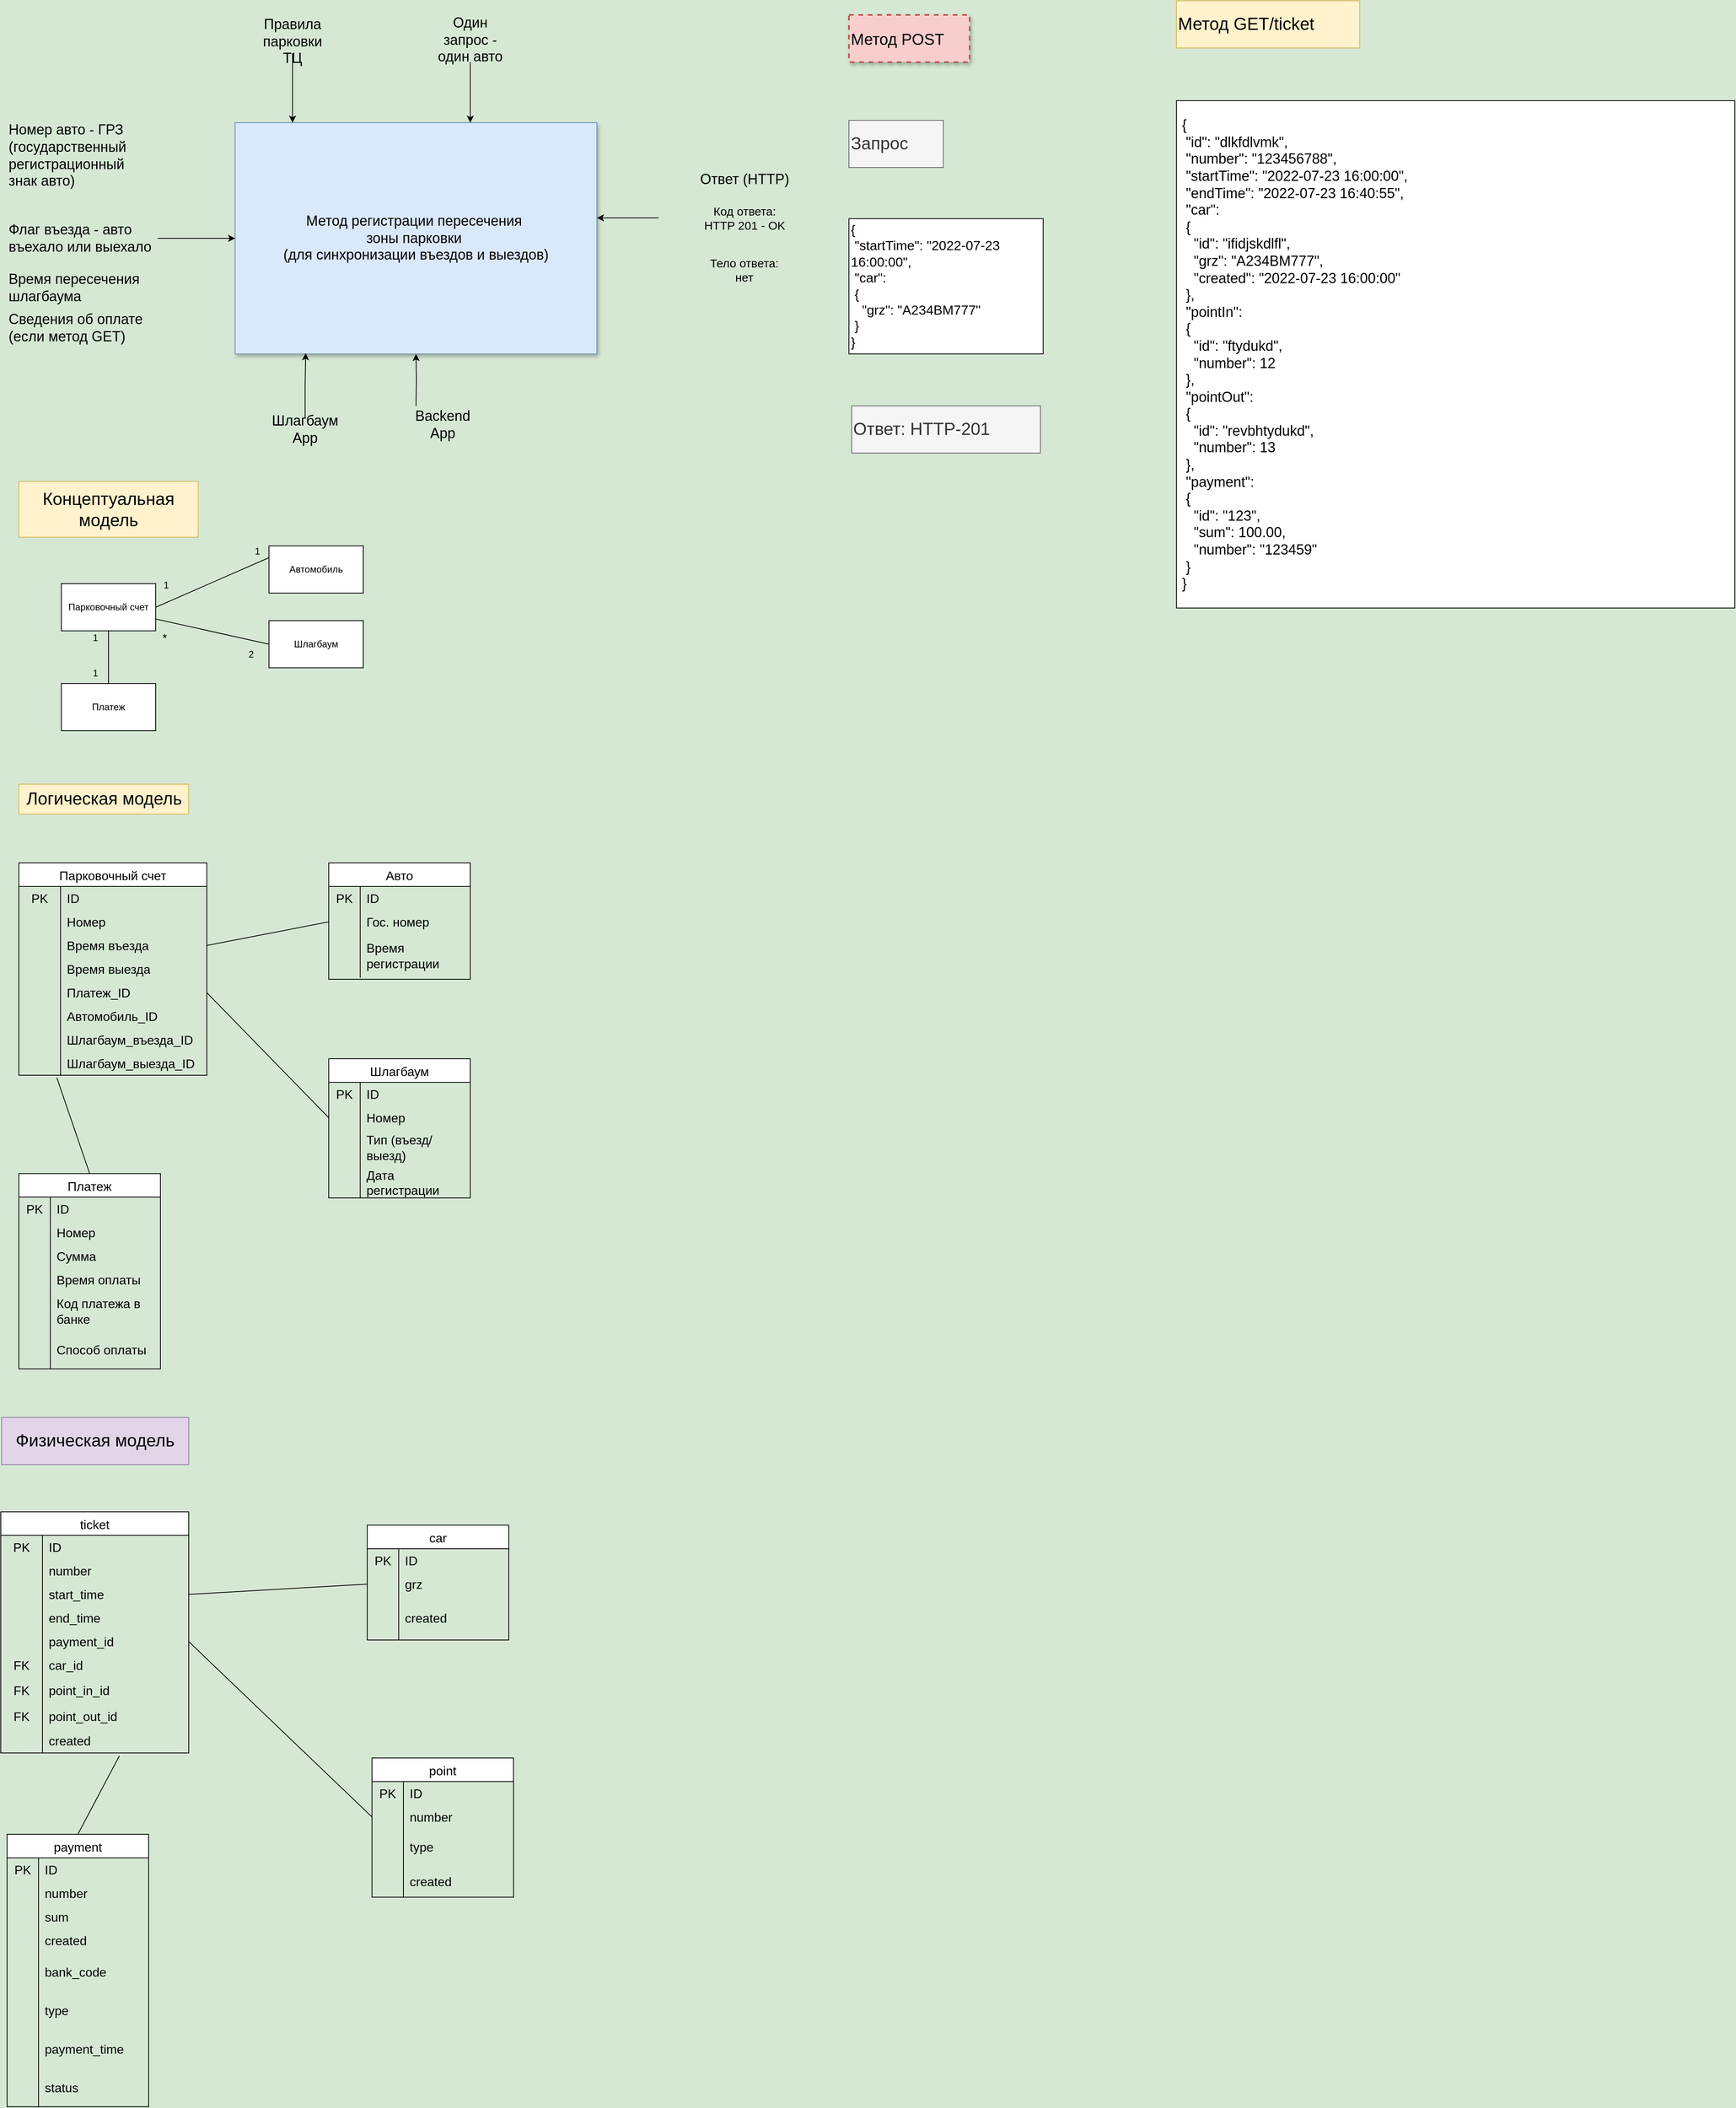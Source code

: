 <mxfile version="24.7.1" type="github">
  <diagram name="Page-1" id="90a13364-a465-7bf4-72fc-28e22215d7a0">
    <mxGraphModel dx="5293" dy="3027" grid="0" gridSize="10" guides="1" tooltips="1" connect="1" arrows="1" fold="1" page="1" pageScale="1.5" pageWidth="1169" pageHeight="826" background="#D5E8D4" math="0" shadow="0">
      <root>
        <mxCell id="0" style=";html=1;" />
        <mxCell id="1" style=";html=1;" parent="0" />
        <mxCell id="3a17f1ce550125da-1" value="Метод&amp;nbsp;&lt;span style=&quot;background-color: initial;&quot;&gt;POST&lt;/span&gt;" style="whiteSpace=wrap;html=1;shadow=1;fontSize=20;fillColor=#f8cecc;strokeColor=#b85450;strokeWidth=2;dashed=1;align=left;" parent="1" vertex="1">
          <mxGeometry x="1393.5" y="282" width="153.5" height="60" as="geometry" />
        </mxCell>
        <mxCell id="3a17f1ce550125da-2" value="Метод регистрации пересечения&amp;nbsp;&lt;div&gt;зоны парковки&amp;nbsp;&lt;/div&gt;&lt;div&gt;(для синхронизации въездов и выездов)&lt;/div&gt;" style="whiteSpace=wrap;html=1;shadow=1;fontSize=18;fillColor=#dae8fc;strokeColor=#6c8ebf;" parent="1" vertex="1">
          <mxGeometry x="613" y="419" width="460" height="294" as="geometry" />
        </mxCell>
        <mxCell id="rAjMe4ADOWgXdEhV8RFL-4" value="&lt;div style=&quot;&quot;&gt;&lt;span style=&quot;font-size: 18px; background-color: initial;&quot;&gt;Номер авто - ГРЗ&lt;/span&gt;&lt;/div&gt;&lt;div style=&quot;font-size: 18px;&quot;&gt;(государственный регистрационный знак авто)&amp;nbsp;&lt;/div&gt;" style="text;html=1;align=left;verticalAlign=middle;whiteSpace=wrap;rounded=0;" vertex="1" parent="1">
          <mxGeometry x="323" y="452" width="132" height="17" as="geometry" />
        </mxCell>
        <mxCell id="rAjMe4ADOWgXdEhV8RFL-16" style="edgeStyle=orthogonalEdgeStyle;rounded=0;orthogonalLoop=1;jettySize=auto;html=1;" edge="1" parent="1" source="rAjMe4ADOWgXdEhV8RFL-5" target="3a17f1ce550125da-2">
          <mxGeometry relative="1" as="geometry" />
        </mxCell>
        <mxCell id="rAjMe4ADOWgXdEhV8RFL-5" value="&lt;span style=&quot;font-size: 18px;&quot;&gt;Флаг въезда - авто въехало или выехало&lt;/span&gt;" style="text;html=1;align=left;verticalAlign=middle;whiteSpace=wrap;rounded=0;" vertex="1" parent="1">
          <mxGeometry x="322.5" y="564.5" width="192" height="3" as="geometry" />
        </mxCell>
        <mxCell id="rAjMe4ADOWgXdEhV8RFL-6" value="&lt;span style=&quot;font-size: 18px;&quot;&gt;Сведения об оплате (если метод GET)&lt;/span&gt;" style="text;html=1;align=left;verticalAlign=middle;whiteSpace=wrap;rounded=0;" vertex="1" parent="1">
          <mxGeometry x="322.5" y="668" width="193" height="23" as="geometry" />
        </mxCell>
        <mxCell id="rAjMe4ADOWgXdEhV8RFL-7" value="&lt;font style=&quot;font-size: 18px;&quot;&gt;Время пересечения шлагбаума&lt;/font&gt;" style="text;html=1;align=left;verticalAlign=middle;whiteSpace=wrap;rounded=0;" vertex="1" parent="1">
          <mxGeometry x="322.5" y="608" width="180" height="41" as="geometry" />
        </mxCell>
        <mxCell id="rAjMe4ADOWgXdEhV8RFL-18" style="edgeStyle=orthogonalEdgeStyle;rounded=0;orthogonalLoop=1;jettySize=auto;html=1;" edge="1" parent="1" source="rAjMe4ADOWgXdEhV8RFL-11" target="3a17f1ce550125da-2">
          <mxGeometry relative="1" as="geometry">
            <Array as="points">
              <mxPoint x="686" y="403" />
              <mxPoint x="686" y="403" />
            </Array>
          </mxGeometry>
        </mxCell>
        <mxCell id="rAjMe4ADOWgXdEhV8RFL-11" value="&lt;font style=&quot;font-size: 18px;&quot;&gt;Правила парковки ТЦ&lt;/font&gt;" style="text;html=1;align=center;verticalAlign=middle;whiteSpace=wrap;rounded=0;" vertex="1" parent="1">
          <mxGeometry x="656" y="301" width="60" height="30" as="geometry" />
        </mxCell>
        <mxCell id="rAjMe4ADOWgXdEhV8RFL-12" value="&lt;font style=&quot;font-size: 18px;&quot;&gt;Шлагбаум App&lt;/font&gt;" style="text;html=1;align=center;verticalAlign=middle;whiteSpace=wrap;rounded=0;" vertex="1" parent="1">
          <mxGeometry x="672" y="794" width="60" height="30" as="geometry" />
        </mxCell>
        <mxCell id="rAjMe4ADOWgXdEhV8RFL-15" style="edgeStyle=orthogonalEdgeStyle;rounded=0;orthogonalLoop=1;jettySize=auto;html=1;" edge="1" parent="1" target="3a17f1ce550125da-2">
          <mxGeometry relative="1" as="geometry">
            <mxPoint x="843" y="779" as="sourcePoint" />
          </mxGeometry>
        </mxCell>
        <mxCell id="rAjMe4ADOWgXdEhV8RFL-13" value="&lt;font style=&quot;font-size: 18px;&quot;&gt;Backend App&lt;/font&gt;" style="text;html=1;align=center;verticalAlign=middle;whiteSpace=wrap;rounded=0;" vertex="1" parent="1">
          <mxGeometry x="847" y="788" width="60" height="30" as="geometry" />
        </mxCell>
        <mxCell id="rAjMe4ADOWgXdEhV8RFL-14" style="edgeStyle=orthogonalEdgeStyle;rounded=0;orthogonalLoop=1;jettySize=auto;html=1;entryX=0.195;entryY=0.997;entryDx=0;entryDy=0;entryPerimeter=0;" edge="1" parent="1" source="rAjMe4ADOWgXdEhV8RFL-12" target="3a17f1ce550125da-2">
          <mxGeometry relative="1" as="geometry" />
        </mxCell>
        <mxCell id="rAjMe4ADOWgXdEhV8RFL-19" value="&lt;font style=&quot;font-size: 18px;&quot;&gt;Ответ (HTTP)&lt;/font&gt;" style="text;html=1;align=center;verticalAlign=middle;whiteSpace=wrap;rounded=0;" vertex="1" parent="1">
          <mxGeometry x="1191.5" y="480" width="138" height="21" as="geometry" />
        </mxCell>
        <mxCell id="rAjMe4ADOWgXdEhV8RFL-25" style="edgeStyle=orthogonalEdgeStyle;rounded=0;orthogonalLoop=1;jettySize=auto;html=1;" edge="1" parent="1" source="rAjMe4ADOWgXdEhV8RFL-20" target="3a17f1ce550125da-2">
          <mxGeometry relative="1" as="geometry">
            <Array as="points">
              <mxPoint x="1095" y="540" />
              <mxPoint x="1095" y="540" />
            </Array>
          </mxGeometry>
        </mxCell>
        <mxCell id="rAjMe4ADOWgXdEhV8RFL-20" value="&lt;font style=&quot;font-size: 15px;&quot;&gt;Код ответа:&lt;/font&gt;&lt;div style=&quot;font-size: 15px;&quot;&gt;&lt;font style=&quot;font-size: 15px;&quot;&gt;HTTP 201 - OK&lt;/font&gt;&lt;/div&gt;" style="text;html=1;align=center;verticalAlign=middle;whiteSpace=wrap;rounded=0;" vertex="1" parent="1">
          <mxGeometry x="1151.5" y="525" width="218" height="30" as="geometry" />
        </mxCell>
        <mxCell id="rAjMe4ADOWgXdEhV8RFL-21" value="&lt;font style=&quot;font-size: 15px;&quot;&gt;Тело ответа:&lt;/font&gt;&lt;div style=&quot;font-size: 15px;&quot;&gt;нет&lt;/div&gt;&lt;div style=&quot;font-size: 15px;&quot;&gt;&lt;font style=&quot;font-size: 15px;&quot;&gt;&lt;br&gt;&lt;/font&gt;&lt;/div&gt;" style="text;html=1;align=center;verticalAlign=middle;whiteSpace=wrap;rounded=0;" vertex="1" parent="1">
          <mxGeometry x="1172" y="584" width="177" height="61" as="geometry" />
        </mxCell>
        <mxCell id="rAjMe4ADOWgXdEhV8RFL-23" style="edgeStyle=orthogonalEdgeStyle;rounded=0;orthogonalLoop=1;jettySize=auto;html=1;" edge="1" parent="1" source="rAjMe4ADOWgXdEhV8RFL-22" target="3a17f1ce550125da-2">
          <mxGeometry relative="1" as="geometry">
            <Array as="points">
              <mxPoint x="912" y="399" />
              <mxPoint x="912" y="399" />
            </Array>
          </mxGeometry>
        </mxCell>
        <mxCell id="rAjMe4ADOWgXdEhV8RFL-22" value="&lt;font style=&quot;font-size: 18px;&quot;&gt;Один запрос - один авто&lt;/font&gt;" style="text;html=1;align=center;verticalAlign=middle;whiteSpace=wrap;rounded=0;" vertex="1" parent="1">
          <mxGeometry x="863" y="286" width="98" height="56" as="geometry" />
        </mxCell>
        <mxCell id="rAjMe4ADOWgXdEhV8RFL-26" value="&lt;font style=&quot;font-size: 22px;&quot;&gt;Концептуальная модель&lt;/font&gt;" style="text;html=1;align=center;verticalAlign=middle;whiteSpace=wrap;rounded=0;fillColor=#fff2cc;strokeColor=#d6b656;" vertex="1" parent="1">
          <mxGeometry x="338" y="875" width="228" height="71" as="geometry" />
        </mxCell>
        <mxCell id="rAjMe4ADOWgXdEhV8RFL-27" value="Парковочный счет" style="rounded=0;whiteSpace=wrap;html=1;" vertex="1" parent="1">
          <mxGeometry x="392" y="1005" width="120" height="60" as="geometry" />
        </mxCell>
        <mxCell id="rAjMe4ADOWgXdEhV8RFL-28" value="Автомобиль" style="rounded=0;whiteSpace=wrap;html=1;" vertex="1" parent="1">
          <mxGeometry x="656" y="957" width="120" height="60" as="geometry" />
        </mxCell>
        <mxCell id="rAjMe4ADOWgXdEhV8RFL-29" value="Платеж" style="rounded=0;whiteSpace=wrap;html=1;" vertex="1" parent="1">
          <mxGeometry x="392" y="1132" width="120" height="60" as="geometry" />
        </mxCell>
        <mxCell id="rAjMe4ADOWgXdEhV8RFL-30" value="Шлагбаум" style="rounded=0;whiteSpace=wrap;html=1;" vertex="1" parent="1">
          <mxGeometry x="656" y="1052" width="120" height="60" as="geometry" />
        </mxCell>
        <mxCell id="rAjMe4ADOWgXdEhV8RFL-33" value="" style="endArrow=none;html=1;rounded=0;exitX=1;exitY=0.5;exitDx=0;exitDy=0;entryX=0;entryY=0.25;entryDx=0;entryDy=0;" edge="1" parent="1" source="rAjMe4ADOWgXdEhV8RFL-27" target="rAjMe4ADOWgXdEhV8RFL-28">
          <mxGeometry width="50" height="50" relative="1" as="geometry">
            <mxPoint x="785" y="1029" as="sourcePoint" />
            <mxPoint x="835" y="979" as="targetPoint" />
          </mxGeometry>
        </mxCell>
        <mxCell id="rAjMe4ADOWgXdEhV8RFL-34" value="" style="endArrow=none;html=1;rounded=0;exitX=1;exitY=0.75;exitDx=0;exitDy=0;entryX=0;entryY=0.5;entryDx=0;entryDy=0;" edge="1" parent="1" source="rAjMe4ADOWgXdEhV8RFL-27" target="rAjMe4ADOWgXdEhV8RFL-30">
          <mxGeometry width="50" height="50" relative="1" as="geometry">
            <mxPoint x="785" y="1029" as="sourcePoint" />
            <mxPoint x="835" y="979" as="targetPoint" />
          </mxGeometry>
        </mxCell>
        <mxCell id="rAjMe4ADOWgXdEhV8RFL-35" value="" style="endArrow=none;html=1;rounded=0;exitX=0.5;exitY=0;exitDx=0;exitDy=0;entryX=0.5;entryY=1;entryDx=0;entryDy=0;" edge="1" parent="1" source="rAjMe4ADOWgXdEhV8RFL-29" target="rAjMe4ADOWgXdEhV8RFL-27">
          <mxGeometry width="50" height="50" relative="1" as="geometry">
            <mxPoint x="785" y="1029" as="sourcePoint" />
            <mxPoint x="835" y="979" as="targetPoint" />
          </mxGeometry>
        </mxCell>
        <mxCell id="rAjMe4ADOWgXdEhV8RFL-36" value="1" style="text;html=1;align=center;verticalAlign=middle;resizable=0;points=[];autosize=1;strokeColor=none;fillColor=none;" vertex="1" parent="1">
          <mxGeometry x="512" y="994" width="25" height="26" as="geometry" />
        </mxCell>
        <mxCell id="rAjMe4ADOWgXdEhV8RFL-37" value="1" style="text;html=1;align=center;verticalAlign=middle;resizable=0;points=[];autosize=1;strokeColor=none;fillColor=none;" vertex="1" parent="1">
          <mxGeometry x="628" y="951" width="25" height="26" as="geometry" />
        </mxCell>
        <mxCell id="rAjMe4ADOWgXdEhV8RFL-38" value="&lt;font style=&quot;font-size: 15px;&quot;&gt;*&lt;/font&gt;" style="text;html=1;align=center;verticalAlign=middle;resizable=0;points=[];autosize=1;strokeColor=none;fillColor=none;" vertex="1" parent="1">
          <mxGeometry x="511" y="1058" width="24" height="30" as="geometry" />
        </mxCell>
        <mxCell id="rAjMe4ADOWgXdEhV8RFL-39" value="2" style="text;html=1;align=center;verticalAlign=middle;resizable=0;points=[];autosize=1;strokeColor=none;fillColor=none;" vertex="1" parent="1">
          <mxGeometry x="620" y="1082" width="25" height="26" as="geometry" />
        </mxCell>
        <mxCell id="rAjMe4ADOWgXdEhV8RFL-40" value="1" style="text;html=1;align=center;verticalAlign=middle;resizable=0;points=[];autosize=1;strokeColor=none;fillColor=none;" vertex="1" parent="1">
          <mxGeometry x="422" y="1061" width="25" height="26" as="geometry" />
        </mxCell>
        <mxCell id="rAjMe4ADOWgXdEhV8RFL-41" value="1" style="text;html=1;align=center;verticalAlign=middle;resizable=0;points=[];autosize=1;strokeColor=none;fillColor=none;" vertex="1" parent="1">
          <mxGeometry x="422" y="1106" width="25" height="26" as="geometry" />
        </mxCell>
        <mxCell id="rAjMe4ADOWgXdEhV8RFL-42" value="&lt;font style=&quot;font-size: 22px;&quot;&gt;Логическая модель&lt;/font&gt;" style="text;html=1;align=center;verticalAlign=middle;resizable=0;points=[];autosize=1;strokeColor=#d6b656;fillColor=#fff2cc;" vertex="1" parent="1">
          <mxGeometry x="338" y="1260" width="216" height="38" as="geometry" />
        </mxCell>
        <mxCell id="rAjMe4ADOWgXdEhV8RFL-43" value="Авто" style="shape=table;startSize=30;container=1;collapsible=0;childLayout=tableLayout;fixedRows=1;rowLines=0;fontStyle=0;strokeColor=default;fontSize=16;" vertex="1" parent="1">
          <mxGeometry x="732" y="1360" width="180" height="148" as="geometry" />
        </mxCell>
        <mxCell id="rAjMe4ADOWgXdEhV8RFL-44" value="" style="shape=tableRow;horizontal=0;startSize=0;swimlaneHead=0;swimlaneBody=0;top=0;left=0;bottom=0;right=0;collapsible=0;dropTarget=0;fillColor=none;points=[[0,0.5],[1,0.5]];portConstraint=eastwest;strokeColor=inherit;fontSize=16;" vertex="1" parent="rAjMe4ADOWgXdEhV8RFL-43">
          <mxGeometry y="30" width="180" height="30" as="geometry" />
        </mxCell>
        <mxCell id="rAjMe4ADOWgXdEhV8RFL-45" value="PK" style="shape=partialRectangle;html=1;whiteSpace=wrap;connectable=0;fillColor=none;top=0;left=0;bottom=0;right=0;overflow=hidden;pointerEvents=1;strokeColor=inherit;fontSize=16;" vertex="1" parent="rAjMe4ADOWgXdEhV8RFL-44">
          <mxGeometry width="40" height="30" as="geometry">
            <mxRectangle width="40" height="30" as="alternateBounds" />
          </mxGeometry>
        </mxCell>
        <mxCell id="rAjMe4ADOWgXdEhV8RFL-46" value="ID" style="shape=partialRectangle;html=1;whiteSpace=wrap;connectable=0;fillColor=none;top=0;left=0;bottom=0;right=0;align=left;spacingLeft=6;overflow=hidden;strokeColor=inherit;fontSize=16;" vertex="1" parent="rAjMe4ADOWgXdEhV8RFL-44">
          <mxGeometry x="40" width="140" height="30" as="geometry">
            <mxRectangle width="140" height="30" as="alternateBounds" />
          </mxGeometry>
        </mxCell>
        <mxCell id="rAjMe4ADOWgXdEhV8RFL-47" value="" style="shape=tableRow;horizontal=0;startSize=0;swimlaneHead=0;swimlaneBody=0;top=0;left=0;bottom=0;right=0;collapsible=0;dropTarget=0;fillColor=none;points=[[0,0.5],[1,0.5]];portConstraint=eastwest;strokeColor=inherit;fontSize=16;" vertex="1" parent="rAjMe4ADOWgXdEhV8RFL-43">
          <mxGeometry y="60" width="180" height="30" as="geometry" />
        </mxCell>
        <mxCell id="rAjMe4ADOWgXdEhV8RFL-48" value="" style="shape=partialRectangle;html=1;whiteSpace=wrap;connectable=0;fillColor=none;top=0;left=0;bottom=0;right=0;overflow=hidden;strokeColor=inherit;fontSize=16;" vertex="1" parent="rAjMe4ADOWgXdEhV8RFL-47">
          <mxGeometry width="40" height="30" as="geometry">
            <mxRectangle width="40" height="30" as="alternateBounds" />
          </mxGeometry>
        </mxCell>
        <mxCell id="rAjMe4ADOWgXdEhV8RFL-49" value="Гос. номер" style="shape=partialRectangle;html=1;whiteSpace=wrap;connectable=0;fillColor=none;top=0;left=0;bottom=0;right=0;align=left;spacingLeft=6;overflow=hidden;strokeColor=inherit;fontSize=16;" vertex="1" parent="rAjMe4ADOWgXdEhV8RFL-47">
          <mxGeometry x="40" width="140" height="30" as="geometry">
            <mxRectangle width="140" height="30" as="alternateBounds" />
          </mxGeometry>
        </mxCell>
        <mxCell id="rAjMe4ADOWgXdEhV8RFL-50" value="" style="shape=tableRow;horizontal=0;startSize=0;swimlaneHead=0;swimlaneBody=0;top=0;left=0;bottom=0;right=0;collapsible=0;dropTarget=0;fillColor=none;points=[[0,0.5],[1,0.5]];portConstraint=eastwest;strokeColor=inherit;fontSize=16;" vertex="1" parent="rAjMe4ADOWgXdEhV8RFL-43">
          <mxGeometry y="90" width="180" height="56" as="geometry" />
        </mxCell>
        <mxCell id="rAjMe4ADOWgXdEhV8RFL-51" value="" style="shape=partialRectangle;html=1;whiteSpace=wrap;connectable=0;fillColor=none;top=0;left=0;bottom=0;right=0;overflow=hidden;strokeColor=inherit;fontSize=16;" vertex="1" parent="rAjMe4ADOWgXdEhV8RFL-50">
          <mxGeometry width="40" height="56" as="geometry">
            <mxRectangle width="40" height="56" as="alternateBounds" />
          </mxGeometry>
        </mxCell>
        <mxCell id="rAjMe4ADOWgXdEhV8RFL-52" value="&lt;div style=&quot;&quot;&gt;&lt;span style=&quot;background-color: initial;&quot;&gt;Время регистрации&lt;/span&gt;&lt;/div&gt;" style="shape=partialRectangle;html=1;whiteSpace=wrap;connectable=0;fillColor=none;top=0;left=0;bottom=0;right=0;align=left;spacingLeft=6;overflow=hidden;strokeColor=inherit;fontSize=16;" vertex="1" parent="rAjMe4ADOWgXdEhV8RFL-50">
          <mxGeometry x="40" width="140" height="56" as="geometry">
            <mxRectangle width="140" height="56" as="alternateBounds" />
          </mxGeometry>
        </mxCell>
        <mxCell id="rAjMe4ADOWgXdEhV8RFL-56" value="Шлагбаум" style="shape=table;startSize=30;container=1;collapsible=0;childLayout=tableLayout;fixedRows=1;rowLines=0;fontStyle=0;strokeColor=default;fontSize=16;" vertex="1" parent="1">
          <mxGeometry x="732" y="1609" width="180" height="177" as="geometry" />
        </mxCell>
        <mxCell id="rAjMe4ADOWgXdEhV8RFL-57" value="" style="shape=tableRow;horizontal=0;startSize=0;swimlaneHead=0;swimlaneBody=0;top=0;left=0;bottom=0;right=0;collapsible=0;dropTarget=0;fillColor=none;points=[[0,0.5],[1,0.5]];portConstraint=eastwest;strokeColor=inherit;fontSize=16;" vertex="1" parent="rAjMe4ADOWgXdEhV8RFL-56">
          <mxGeometry y="30" width="180" height="30" as="geometry" />
        </mxCell>
        <mxCell id="rAjMe4ADOWgXdEhV8RFL-58" value="PK" style="shape=partialRectangle;html=1;whiteSpace=wrap;connectable=0;fillColor=none;top=0;left=0;bottom=0;right=0;overflow=hidden;pointerEvents=1;strokeColor=inherit;fontSize=16;" vertex="1" parent="rAjMe4ADOWgXdEhV8RFL-57">
          <mxGeometry width="40" height="30" as="geometry">
            <mxRectangle width="40" height="30" as="alternateBounds" />
          </mxGeometry>
        </mxCell>
        <mxCell id="rAjMe4ADOWgXdEhV8RFL-59" value="ID" style="shape=partialRectangle;html=1;whiteSpace=wrap;connectable=0;fillColor=none;top=0;left=0;bottom=0;right=0;align=left;spacingLeft=6;overflow=hidden;strokeColor=inherit;fontSize=16;" vertex="1" parent="rAjMe4ADOWgXdEhV8RFL-57">
          <mxGeometry x="40" width="140" height="30" as="geometry">
            <mxRectangle width="140" height="30" as="alternateBounds" />
          </mxGeometry>
        </mxCell>
        <mxCell id="rAjMe4ADOWgXdEhV8RFL-60" value="" style="shape=tableRow;horizontal=0;startSize=0;swimlaneHead=0;swimlaneBody=0;top=0;left=0;bottom=0;right=0;collapsible=0;dropTarget=0;fillColor=none;points=[[0,0.5],[1,0.5]];portConstraint=eastwest;strokeColor=inherit;fontSize=16;" vertex="1" parent="rAjMe4ADOWgXdEhV8RFL-56">
          <mxGeometry y="60" width="180" height="30" as="geometry" />
        </mxCell>
        <mxCell id="rAjMe4ADOWgXdEhV8RFL-61" value="" style="shape=partialRectangle;html=1;whiteSpace=wrap;connectable=0;fillColor=none;top=0;left=0;bottom=0;right=0;overflow=hidden;strokeColor=inherit;fontSize=16;" vertex="1" parent="rAjMe4ADOWgXdEhV8RFL-60">
          <mxGeometry width="40" height="30" as="geometry">
            <mxRectangle width="40" height="30" as="alternateBounds" />
          </mxGeometry>
        </mxCell>
        <mxCell id="rAjMe4ADOWgXdEhV8RFL-62" value="Номер" style="shape=partialRectangle;html=1;whiteSpace=wrap;connectable=0;fillColor=none;top=0;left=0;bottom=0;right=0;align=left;spacingLeft=6;overflow=hidden;strokeColor=inherit;fontSize=16;" vertex="1" parent="rAjMe4ADOWgXdEhV8RFL-60">
          <mxGeometry x="40" width="140" height="30" as="geometry">
            <mxRectangle width="140" height="30" as="alternateBounds" />
          </mxGeometry>
        </mxCell>
        <mxCell id="rAjMe4ADOWgXdEhV8RFL-63" value="" style="shape=tableRow;horizontal=0;startSize=0;swimlaneHead=0;swimlaneBody=0;top=0;left=0;bottom=0;right=0;collapsible=0;dropTarget=0;fillColor=none;points=[[0,0.5],[1,0.5]];portConstraint=eastwest;strokeColor=inherit;fontSize=16;" vertex="1" parent="rAjMe4ADOWgXdEhV8RFL-56">
          <mxGeometry y="90" width="180" height="46" as="geometry" />
        </mxCell>
        <mxCell id="rAjMe4ADOWgXdEhV8RFL-64" value="" style="shape=partialRectangle;html=1;whiteSpace=wrap;connectable=0;fillColor=none;top=0;left=0;bottom=0;right=0;overflow=hidden;strokeColor=inherit;fontSize=16;" vertex="1" parent="rAjMe4ADOWgXdEhV8RFL-63">
          <mxGeometry width="40" height="46" as="geometry">
            <mxRectangle width="40" height="46" as="alternateBounds" />
          </mxGeometry>
        </mxCell>
        <mxCell id="rAjMe4ADOWgXdEhV8RFL-65" value="Тип (въезд/выезд)" style="shape=partialRectangle;html=1;whiteSpace=wrap;connectable=0;fillColor=none;top=0;left=0;bottom=0;right=0;align=left;spacingLeft=6;overflow=hidden;strokeColor=inherit;fontSize=16;" vertex="1" parent="rAjMe4ADOWgXdEhV8RFL-63">
          <mxGeometry x="40" width="140" height="46" as="geometry">
            <mxRectangle width="140" height="46" as="alternateBounds" />
          </mxGeometry>
        </mxCell>
        <mxCell id="rAjMe4ADOWgXdEhV8RFL-66" value="" style="shape=tableRow;horizontal=0;startSize=0;swimlaneHead=0;swimlaneBody=0;top=0;left=0;bottom=0;right=0;collapsible=0;dropTarget=0;fillColor=none;points=[[0,0.5],[1,0.5]];portConstraint=eastwest;strokeColor=inherit;fontSize=16;" vertex="1" parent="rAjMe4ADOWgXdEhV8RFL-56">
          <mxGeometry y="136" width="180" height="41" as="geometry" />
        </mxCell>
        <mxCell id="rAjMe4ADOWgXdEhV8RFL-67" value="" style="shape=partialRectangle;html=1;whiteSpace=wrap;connectable=0;fillColor=none;top=0;left=0;bottom=0;right=0;overflow=hidden;strokeColor=inherit;fontSize=16;" vertex="1" parent="rAjMe4ADOWgXdEhV8RFL-66">
          <mxGeometry width="40" height="41" as="geometry">
            <mxRectangle width="40" height="41" as="alternateBounds" />
          </mxGeometry>
        </mxCell>
        <mxCell id="rAjMe4ADOWgXdEhV8RFL-68" value="Дата регистрации" style="shape=partialRectangle;html=1;whiteSpace=wrap;connectable=0;fillColor=none;top=0;left=0;bottom=0;right=0;align=left;spacingLeft=6;overflow=hidden;strokeColor=inherit;fontSize=16;" vertex="1" parent="rAjMe4ADOWgXdEhV8RFL-66">
          <mxGeometry x="40" width="140" height="41" as="geometry">
            <mxRectangle width="140" height="41" as="alternateBounds" />
          </mxGeometry>
        </mxCell>
        <mxCell id="rAjMe4ADOWgXdEhV8RFL-69" value="Платеж" style="shape=table;startSize=30;container=1;collapsible=0;childLayout=tableLayout;fixedRows=1;rowLines=0;fontStyle=0;strokeColor=default;fontSize=16;" vertex="1" parent="1">
          <mxGeometry x="338" y="1755" width="180" height="248.375" as="geometry" />
        </mxCell>
        <mxCell id="rAjMe4ADOWgXdEhV8RFL-70" value="" style="shape=tableRow;horizontal=0;startSize=0;swimlaneHead=0;swimlaneBody=0;top=0;left=0;bottom=0;right=0;collapsible=0;dropTarget=0;fillColor=none;points=[[0,0.5],[1,0.5]];portConstraint=eastwest;strokeColor=inherit;fontSize=16;" vertex="1" parent="rAjMe4ADOWgXdEhV8RFL-69">
          <mxGeometry y="30" width="180" height="30" as="geometry" />
        </mxCell>
        <mxCell id="rAjMe4ADOWgXdEhV8RFL-71" value="PK" style="shape=partialRectangle;html=1;whiteSpace=wrap;connectable=0;fillColor=none;top=0;left=0;bottom=0;right=0;overflow=hidden;pointerEvents=1;strokeColor=inherit;fontSize=16;" vertex="1" parent="rAjMe4ADOWgXdEhV8RFL-70">
          <mxGeometry width="40" height="30" as="geometry">
            <mxRectangle width="40" height="30" as="alternateBounds" />
          </mxGeometry>
        </mxCell>
        <mxCell id="rAjMe4ADOWgXdEhV8RFL-72" value="ID" style="shape=partialRectangle;html=1;whiteSpace=wrap;connectable=0;fillColor=none;top=0;left=0;bottom=0;right=0;align=left;spacingLeft=6;overflow=hidden;strokeColor=inherit;fontSize=16;" vertex="1" parent="rAjMe4ADOWgXdEhV8RFL-70">
          <mxGeometry x="40" width="140" height="30" as="geometry">
            <mxRectangle width="140" height="30" as="alternateBounds" />
          </mxGeometry>
        </mxCell>
        <mxCell id="rAjMe4ADOWgXdEhV8RFL-73" value="" style="shape=tableRow;horizontal=0;startSize=0;swimlaneHead=0;swimlaneBody=0;top=0;left=0;bottom=0;right=0;collapsible=0;dropTarget=0;fillColor=none;points=[[0,0.5],[1,0.5]];portConstraint=eastwest;strokeColor=inherit;fontSize=16;" vertex="1" parent="rAjMe4ADOWgXdEhV8RFL-69">
          <mxGeometry y="60" width="180" height="30" as="geometry" />
        </mxCell>
        <mxCell id="rAjMe4ADOWgXdEhV8RFL-74" value="" style="shape=partialRectangle;html=1;whiteSpace=wrap;connectable=0;fillColor=none;top=0;left=0;bottom=0;right=0;overflow=hidden;strokeColor=inherit;fontSize=16;" vertex="1" parent="rAjMe4ADOWgXdEhV8RFL-73">
          <mxGeometry width="40" height="30" as="geometry">
            <mxRectangle width="40" height="30" as="alternateBounds" />
          </mxGeometry>
        </mxCell>
        <mxCell id="rAjMe4ADOWgXdEhV8RFL-75" value="Номер" style="shape=partialRectangle;html=1;whiteSpace=wrap;connectable=0;fillColor=none;top=0;left=0;bottom=0;right=0;align=left;spacingLeft=6;overflow=hidden;strokeColor=inherit;fontSize=16;" vertex="1" parent="rAjMe4ADOWgXdEhV8RFL-73">
          <mxGeometry x="40" width="140" height="30" as="geometry">
            <mxRectangle width="140" height="30" as="alternateBounds" />
          </mxGeometry>
        </mxCell>
        <mxCell id="rAjMe4ADOWgXdEhV8RFL-76" value="" style="shape=tableRow;horizontal=0;startSize=0;swimlaneHead=0;swimlaneBody=0;top=0;left=0;bottom=0;right=0;collapsible=0;dropTarget=0;fillColor=none;points=[[0,0.5],[1,0.5]];portConstraint=eastwest;strokeColor=inherit;fontSize=16;" vertex="1" parent="rAjMe4ADOWgXdEhV8RFL-69">
          <mxGeometry y="90" width="180" height="30" as="geometry" />
        </mxCell>
        <mxCell id="rAjMe4ADOWgXdEhV8RFL-77" value="" style="shape=partialRectangle;html=1;whiteSpace=wrap;connectable=0;fillColor=none;top=0;left=0;bottom=0;right=0;overflow=hidden;strokeColor=inherit;fontSize=16;" vertex="1" parent="rAjMe4ADOWgXdEhV8RFL-76">
          <mxGeometry width="40" height="30" as="geometry">
            <mxRectangle width="40" height="30" as="alternateBounds" />
          </mxGeometry>
        </mxCell>
        <mxCell id="rAjMe4ADOWgXdEhV8RFL-78" value="Сумма" style="shape=partialRectangle;html=1;whiteSpace=wrap;connectable=0;fillColor=none;top=0;left=0;bottom=0;right=0;align=left;spacingLeft=6;overflow=hidden;strokeColor=inherit;fontSize=16;" vertex="1" parent="rAjMe4ADOWgXdEhV8RFL-76">
          <mxGeometry x="40" width="140" height="30" as="geometry">
            <mxRectangle width="140" height="30" as="alternateBounds" />
          </mxGeometry>
        </mxCell>
        <mxCell id="rAjMe4ADOWgXdEhV8RFL-79" value="" style="shape=tableRow;horizontal=0;startSize=0;swimlaneHead=0;swimlaneBody=0;top=0;left=0;bottom=0;right=0;collapsible=0;dropTarget=0;fillColor=none;points=[[0,0.5],[1,0.5]];portConstraint=eastwest;strokeColor=inherit;fontSize=16;" vertex="1" parent="rAjMe4ADOWgXdEhV8RFL-69">
          <mxGeometry y="120" width="180" height="30" as="geometry" />
        </mxCell>
        <mxCell id="rAjMe4ADOWgXdEhV8RFL-80" value="" style="shape=partialRectangle;html=1;whiteSpace=wrap;connectable=0;fillColor=none;top=0;left=0;bottom=0;right=0;overflow=hidden;strokeColor=inherit;fontSize=16;" vertex="1" parent="rAjMe4ADOWgXdEhV8RFL-79">
          <mxGeometry width="40" height="30" as="geometry">
            <mxRectangle width="40" height="30" as="alternateBounds" />
          </mxGeometry>
        </mxCell>
        <mxCell id="rAjMe4ADOWgXdEhV8RFL-81" value="Время оплаты" style="shape=partialRectangle;html=1;whiteSpace=wrap;connectable=0;fillColor=none;top=0;left=0;bottom=0;right=0;align=left;spacingLeft=6;overflow=hidden;strokeColor=inherit;fontSize=16;" vertex="1" parent="rAjMe4ADOWgXdEhV8RFL-79">
          <mxGeometry x="40" width="140" height="30" as="geometry">
            <mxRectangle width="140" height="30" as="alternateBounds" />
          </mxGeometry>
        </mxCell>
        <mxCell id="rAjMe4ADOWgXdEhV8RFL-82" value="" style="shape=tableRow;horizontal=0;startSize=0;swimlaneHead=0;swimlaneBody=0;top=0;left=0;bottom=0;right=0;collapsible=0;dropTarget=0;fillColor=none;points=[[0,0.5],[1,0.5]];portConstraint=eastwest;strokeColor=inherit;fontSize=16;" vertex="1" parent="rAjMe4ADOWgXdEhV8RFL-69">
          <mxGeometry y="150" width="180" height="49" as="geometry" />
        </mxCell>
        <mxCell id="rAjMe4ADOWgXdEhV8RFL-83" value="" style="shape=partialRectangle;html=1;whiteSpace=wrap;connectable=0;fillColor=none;top=0;left=0;bottom=0;right=0;overflow=hidden;strokeColor=inherit;fontSize=16;" vertex="1" parent="rAjMe4ADOWgXdEhV8RFL-82">
          <mxGeometry width="40" height="49" as="geometry">
            <mxRectangle width="40" height="49" as="alternateBounds" />
          </mxGeometry>
        </mxCell>
        <mxCell id="rAjMe4ADOWgXdEhV8RFL-84" value="Код платежа в банке" style="shape=partialRectangle;html=1;whiteSpace=wrap;connectable=0;fillColor=none;top=0;left=0;bottom=0;right=0;align=left;spacingLeft=6;overflow=hidden;strokeColor=inherit;fontSize=16;" vertex="1" parent="rAjMe4ADOWgXdEhV8RFL-82">
          <mxGeometry x="40" width="140" height="49" as="geometry">
            <mxRectangle width="140" height="49" as="alternateBounds" />
          </mxGeometry>
        </mxCell>
        <mxCell id="rAjMe4ADOWgXdEhV8RFL-85" value="" style="shape=tableRow;horizontal=0;startSize=0;swimlaneHead=0;swimlaneBody=0;top=0;left=0;bottom=0;right=0;collapsible=0;dropTarget=0;fillColor=none;points=[[0,0.5],[1,0.5]];portConstraint=eastwest;strokeColor=inherit;fontSize=16;" vertex="1" parent="rAjMe4ADOWgXdEhV8RFL-69">
          <mxGeometry y="199" width="180" height="49" as="geometry" />
        </mxCell>
        <mxCell id="rAjMe4ADOWgXdEhV8RFL-86" value="" style="shape=partialRectangle;html=1;whiteSpace=wrap;connectable=0;fillColor=none;top=0;left=0;bottom=0;right=0;overflow=hidden;strokeColor=inherit;fontSize=16;" vertex="1" parent="rAjMe4ADOWgXdEhV8RFL-85">
          <mxGeometry width="40" height="49" as="geometry">
            <mxRectangle width="40" height="49" as="alternateBounds" />
          </mxGeometry>
        </mxCell>
        <mxCell id="rAjMe4ADOWgXdEhV8RFL-87" value="Способ оплаты" style="shape=partialRectangle;html=1;whiteSpace=wrap;connectable=0;fillColor=none;top=0;left=0;bottom=0;right=0;align=left;spacingLeft=6;overflow=hidden;strokeColor=inherit;fontSize=16;" vertex="1" parent="rAjMe4ADOWgXdEhV8RFL-85">
          <mxGeometry x="40" width="140" height="49" as="geometry">
            <mxRectangle width="140" height="49" as="alternateBounds" />
          </mxGeometry>
        </mxCell>
        <mxCell id="rAjMe4ADOWgXdEhV8RFL-88" value="Парковочный счет" style="shape=table;startSize=30;container=1;collapsible=0;childLayout=tableLayout;fixedRows=1;rowLines=0;fontStyle=0;strokeColor=default;fontSize=16;" vertex="1" parent="1">
          <mxGeometry x="338" y="1360" width="239" height="270" as="geometry" />
        </mxCell>
        <mxCell id="rAjMe4ADOWgXdEhV8RFL-89" value="" style="shape=tableRow;horizontal=0;startSize=0;swimlaneHead=0;swimlaneBody=0;top=0;left=0;bottom=0;right=0;collapsible=0;dropTarget=0;fillColor=none;points=[[0,0.5],[1,0.5]];portConstraint=eastwest;strokeColor=inherit;fontSize=16;" vertex="1" parent="rAjMe4ADOWgXdEhV8RFL-88">
          <mxGeometry y="30" width="239" height="30" as="geometry" />
        </mxCell>
        <mxCell id="rAjMe4ADOWgXdEhV8RFL-90" value="PK" style="shape=partialRectangle;html=1;whiteSpace=wrap;connectable=0;fillColor=none;top=0;left=0;bottom=0;right=0;overflow=hidden;pointerEvents=1;strokeColor=inherit;fontSize=16;" vertex="1" parent="rAjMe4ADOWgXdEhV8RFL-89">
          <mxGeometry width="53" height="30" as="geometry">
            <mxRectangle width="53" height="30" as="alternateBounds" />
          </mxGeometry>
        </mxCell>
        <mxCell id="rAjMe4ADOWgXdEhV8RFL-91" value="ID" style="shape=partialRectangle;html=1;whiteSpace=wrap;connectable=0;fillColor=none;top=0;left=0;bottom=0;right=0;align=left;spacingLeft=6;overflow=hidden;strokeColor=inherit;fontSize=16;" vertex="1" parent="rAjMe4ADOWgXdEhV8RFL-89">
          <mxGeometry x="53" width="186" height="30" as="geometry">
            <mxRectangle width="186" height="30" as="alternateBounds" />
          </mxGeometry>
        </mxCell>
        <mxCell id="rAjMe4ADOWgXdEhV8RFL-92" value="" style="shape=tableRow;horizontal=0;startSize=0;swimlaneHead=0;swimlaneBody=0;top=0;left=0;bottom=0;right=0;collapsible=0;dropTarget=0;fillColor=none;points=[[0,0.5],[1,0.5]];portConstraint=eastwest;strokeColor=inherit;fontSize=16;" vertex="1" parent="rAjMe4ADOWgXdEhV8RFL-88">
          <mxGeometry y="60" width="239" height="30" as="geometry" />
        </mxCell>
        <mxCell id="rAjMe4ADOWgXdEhV8RFL-93" value="" style="shape=partialRectangle;html=1;whiteSpace=wrap;connectable=0;fillColor=none;top=0;left=0;bottom=0;right=0;overflow=hidden;strokeColor=inherit;fontSize=16;" vertex="1" parent="rAjMe4ADOWgXdEhV8RFL-92">
          <mxGeometry width="53" height="30" as="geometry">
            <mxRectangle width="53" height="30" as="alternateBounds" />
          </mxGeometry>
        </mxCell>
        <mxCell id="rAjMe4ADOWgXdEhV8RFL-94" value="Номер" style="shape=partialRectangle;html=1;whiteSpace=wrap;connectable=0;fillColor=none;top=0;left=0;bottom=0;right=0;align=left;spacingLeft=6;overflow=hidden;strokeColor=inherit;fontSize=16;" vertex="1" parent="rAjMe4ADOWgXdEhV8RFL-92">
          <mxGeometry x="53" width="186" height="30" as="geometry">
            <mxRectangle width="186" height="30" as="alternateBounds" />
          </mxGeometry>
        </mxCell>
        <mxCell id="rAjMe4ADOWgXdEhV8RFL-95" value="" style="shape=tableRow;horizontal=0;startSize=0;swimlaneHead=0;swimlaneBody=0;top=0;left=0;bottom=0;right=0;collapsible=0;dropTarget=0;fillColor=none;points=[[0,0.5],[1,0.5]];portConstraint=eastwest;strokeColor=inherit;fontSize=16;" vertex="1" parent="rAjMe4ADOWgXdEhV8RFL-88">
          <mxGeometry y="90" width="239" height="30" as="geometry" />
        </mxCell>
        <mxCell id="rAjMe4ADOWgXdEhV8RFL-96" value="" style="shape=partialRectangle;html=1;whiteSpace=wrap;connectable=0;fillColor=none;top=0;left=0;bottom=0;right=0;overflow=hidden;strokeColor=inherit;fontSize=16;" vertex="1" parent="rAjMe4ADOWgXdEhV8RFL-95">
          <mxGeometry width="53" height="30" as="geometry">
            <mxRectangle width="53" height="30" as="alternateBounds" />
          </mxGeometry>
        </mxCell>
        <mxCell id="rAjMe4ADOWgXdEhV8RFL-97" value="Время въезда" style="shape=partialRectangle;html=1;whiteSpace=wrap;connectable=0;fillColor=none;top=0;left=0;bottom=0;right=0;align=left;spacingLeft=6;overflow=hidden;strokeColor=inherit;fontSize=16;" vertex="1" parent="rAjMe4ADOWgXdEhV8RFL-95">
          <mxGeometry x="53" width="186" height="30" as="geometry">
            <mxRectangle width="186" height="30" as="alternateBounds" />
          </mxGeometry>
        </mxCell>
        <mxCell id="rAjMe4ADOWgXdEhV8RFL-98" value="" style="shape=tableRow;horizontal=0;startSize=0;swimlaneHead=0;swimlaneBody=0;top=0;left=0;bottom=0;right=0;collapsible=0;dropTarget=0;fillColor=none;points=[[0,0.5],[1,0.5]];portConstraint=eastwest;strokeColor=inherit;fontSize=16;" vertex="1" parent="rAjMe4ADOWgXdEhV8RFL-88">
          <mxGeometry y="120" width="239" height="30" as="geometry" />
        </mxCell>
        <mxCell id="rAjMe4ADOWgXdEhV8RFL-99" value="" style="shape=partialRectangle;html=1;whiteSpace=wrap;connectable=0;fillColor=none;top=0;left=0;bottom=0;right=0;overflow=hidden;strokeColor=inherit;fontSize=16;" vertex="1" parent="rAjMe4ADOWgXdEhV8RFL-98">
          <mxGeometry width="53" height="30" as="geometry">
            <mxRectangle width="53" height="30" as="alternateBounds" />
          </mxGeometry>
        </mxCell>
        <mxCell id="rAjMe4ADOWgXdEhV8RFL-100" value="Время выезда" style="shape=partialRectangle;html=1;whiteSpace=wrap;connectable=0;fillColor=none;top=0;left=0;bottom=0;right=0;align=left;spacingLeft=6;overflow=hidden;strokeColor=inherit;fontSize=16;" vertex="1" parent="rAjMe4ADOWgXdEhV8RFL-98">
          <mxGeometry x="53" width="186" height="30" as="geometry">
            <mxRectangle width="186" height="30" as="alternateBounds" />
          </mxGeometry>
        </mxCell>
        <mxCell id="rAjMe4ADOWgXdEhV8RFL-101" value="" style="shape=tableRow;horizontal=0;startSize=0;swimlaneHead=0;swimlaneBody=0;top=0;left=0;bottom=0;right=0;collapsible=0;dropTarget=0;fillColor=none;points=[[0,0.5],[1,0.5]];portConstraint=eastwest;strokeColor=inherit;fontSize=16;" vertex="1" parent="rAjMe4ADOWgXdEhV8RFL-88">
          <mxGeometry y="150" width="239" height="30" as="geometry" />
        </mxCell>
        <mxCell id="rAjMe4ADOWgXdEhV8RFL-102" value="" style="shape=partialRectangle;html=1;whiteSpace=wrap;connectable=0;fillColor=none;top=0;left=0;bottom=0;right=0;overflow=hidden;strokeColor=inherit;fontSize=16;" vertex="1" parent="rAjMe4ADOWgXdEhV8RFL-101">
          <mxGeometry width="53" height="30" as="geometry">
            <mxRectangle width="53" height="30" as="alternateBounds" />
          </mxGeometry>
        </mxCell>
        <mxCell id="rAjMe4ADOWgXdEhV8RFL-103" value="Платеж_ID" style="shape=partialRectangle;html=1;whiteSpace=wrap;connectable=0;fillColor=none;top=0;left=0;bottom=0;right=0;align=left;spacingLeft=6;overflow=hidden;strokeColor=inherit;fontSize=16;" vertex="1" parent="rAjMe4ADOWgXdEhV8RFL-101">
          <mxGeometry x="53" width="186" height="30" as="geometry">
            <mxRectangle width="186" height="30" as="alternateBounds" />
          </mxGeometry>
        </mxCell>
        <mxCell id="rAjMe4ADOWgXdEhV8RFL-104" value="" style="shape=tableRow;horizontal=0;startSize=0;swimlaneHead=0;swimlaneBody=0;top=0;left=0;bottom=0;right=0;collapsible=0;dropTarget=0;fillColor=none;points=[[0,0.5],[1,0.5]];portConstraint=eastwest;strokeColor=inherit;fontSize=16;" vertex="1" parent="rAjMe4ADOWgXdEhV8RFL-88">
          <mxGeometry y="180" width="239" height="30" as="geometry" />
        </mxCell>
        <mxCell id="rAjMe4ADOWgXdEhV8RFL-105" value="" style="shape=partialRectangle;html=1;whiteSpace=wrap;connectable=0;fillColor=none;top=0;left=0;bottom=0;right=0;overflow=hidden;strokeColor=inherit;fontSize=16;" vertex="1" parent="rAjMe4ADOWgXdEhV8RFL-104">
          <mxGeometry width="53" height="30" as="geometry">
            <mxRectangle width="53" height="30" as="alternateBounds" />
          </mxGeometry>
        </mxCell>
        <mxCell id="rAjMe4ADOWgXdEhV8RFL-106" value="Автомобиль_ID" style="shape=partialRectangle;html=1;whiteSpace=wrap;connectable=0;fillColor=none;top=0;left=0;bottom=0;right=0;align=left;spacingLeft=6;overflow=hidden;strokeColor=inherit;fontSize=16;" vertex="1" parent="rAjMe4ADOWgXdEhV8RFL-104">
          <mxGeometry x="53" width="186" height="30" as="geometry">
            <mxRectangle width="186" height="30" as="alternateBounds" />
          </mxGeometry>
        </mxCell>
        <mxCell id="rAjMe4ADOWgXdEhV8RFL-107" value="" style="shape=tableRow;horizontal=0;startSize=0;swimlaneHead=0;swimlaneBody=0;top=0;left=0;bottom=0;right=0;collapsible=0;dropTarget=0;fillColor=none;points=[[0,0.5],[1,0.5]];portConstraint=eastwest;strokeColor=inherit;fontSize=16;" vertex="1" parent="rAjMe4ADOWgXdEhV8RFL-88">
          <mxGeometry y="210" width="239" height="30" as="geometry" />
        </mxCell>
        <mxCell id="rAjMe4ADOWgXdEhV8RFL-108" value="" style="shape=partialRectangle;html=1;whiteSpace=wrap;connectable=0;fillColor=none;top=0;left=0;bottom=0;right=0;overflow=hidden;strokeColor=inherit;fontSize=16;" vertex="1" parent="rAjMe4ADOWgXdEhV8RFL-107">
          <mxGeometry width="53" height="30" as="geometry">
            <mxRectangle width="53" height="30" as="alternateBounds" />
          </mxGeometry>
        </mxCell>
        <mxCell id="rAjMe4ADOWgXdEhV8RFL-109" value="Шлагбаум_въезда_ID" style="shape=partialRectangle;html=1;whiteSpace=wrap;connectable=0;fillColor=none;top=0;left=0;bottom=0;right=0;align=left;spacingLeft=6;overflow=hidden;strokeColor=inherit;fontSize=16;" vertex="1" parent="rAjMe4ADOWgXdEhV8RFL-107">
          <mxGeometry x="53" width="186" height="30" as="geometry">
            <mxRectangle width="186" height="30" as="alternateBounds" />
          </mxGeometry>
        </mxCell>
        <mxCell id="rAjMe4ADOWgXdEhV8RFL-110" value="" style="shape=tableRow;horizontal=0;startSize=0;swimlaneHead=0;swimlaneBody=0;top=0;left=0;bottom=0;right=0;collapsible=0;dropTarget=0;fillColor=none;points=[[0,0.5],[1,0.5]];portConstraint=eastwest;strokeColor=inherit;fontSize=16;" vertex="1" parent="rAjMe4ADOWgXdEhV8RFL-88">
          <mxGeometry y="240" width="239" height="30" as="geometry" />
        </mxCell>
        <mxCell id="rAjMe4ADOWgXdEhV8RFL-111" value="" style="shape=partialRectangle;html=1;whiteSpace=wrap;connectable=0;fillColor=none;top=0;left=0;bottom=0;right=0;overflow=hidden;strokeColor=inherit;fontSize=16;" vertex="1" parent="rAjMe4ADOWgXdEhV8RFL-110">
          <mxGeometry width="53" height="30" as="geometry">
            <mxRectangle width="53" height="30" as="alternateBounds" />
          </mxGeometry>
        </mxCell>
        <mxCell id="rAjMe4ADOWgXdEhV8RFL-112" value="Шлагбаум_выезда_ID" style="shape=partialRectangle;html=1;whiteSpace=wrap;connectable=0;fillColor=none;top=0;left=0;bottom=0;right=0;align=left;spacingLeft=6;overflow=hidden;strokeColor=inherit;fontSize=16;" vertex="1" parent="rAjMe4ADOWgXdEhV8RFL-110">
          <mxGeometry x="53" width="186" height="30" as="geometry">
            <mxRectangle width="186" height="30" as="alternateBounds" />
          </mxGeometry>
        </mxCell>
        <mxCell id="rAjMe4ADOWgXdEhV8RFL-115" value="" style="endArrow=none;html=1;rounded=0;entryX=1;entryY=0.5;entryDx=0;entryDy=0;exitX=0;exitY=0.5;exitDx=0;exitDy=0;" edge="1" parent="1" source="rAjMe4ADOWgXdEhV8RFL-60" target="rAjMe4ADOWgXdEhV8RFL-101">
          <mxGeometry width="50" height="50" relative="1" as="geometry">
            <mxPoint x="780" y="1647" as="sourcePoint" />
            <mxPoint x="830" y="1597" as="targetPoint" />
          </mxGeometry>
        </mxCell>
        <mxCell id="rAjMe4ADOWgXdEhV8RFL-116" value="" style="endArrow=none;html=1;rounded=0;entryX=1;entryY=0.5;entryDx=0;entryDy=0;exitX=0;exitY=0.5;exitDx=0;exitDy=0;" edge="1" parent="1" source="rAjMe4ADOWgXdEhV8RFL-47" target="rAjMe4ADOWgXdEhV8RFL-95">
          <mxGeometry width="50" height="50" relative="1" as="geometry">
            <mxPoint x="780" y="1647" as="sourcePoint" />
            <mxPoint x="830" y="1597" as="targetPoint" />
          </mxGeometry>
        </mxCell>
        <mxCell id="rAjMe4ADOWgXdEhV8RFL-117" value="" style="endArrow=none;html=1;rounded=0;entryX=0.202;entryY=1.106;entryDx=0;entryDy=0;entryPerimeter=0;exitX=0.5;exitY=0;exitDx=0;exitDy=0;" edge="1" parent="1" source="rAjMe4ADOWgXdEhV8RFL-69" target="rAjMe4ADOWgXdEhV8RFL-110">
          <mxGeometry width="50" height="50" relative="1" as="geometry">
            <mxPoint x="780" y="1647" as="sourcePoint" />
            <mxPoint x="830" y="1597" as="targetPoint" />
          </mxGeometry>
        </mxCell>
        <mxCell id="rAjMe4ADOWgXdEhV8RFL-118" value="&lt;font style=&quot;font-size: 22px;&quot;&gt;Физическая модель&lt;/font&gt;" style="whiteSpace=wrap;html=1;fillColor=#e1d5e7;strokeColor=#9673a6;" vertex="1" parent="1">
          <mxGeometry x="316" y="2065" width="238" height="60" as="geometry" />
        </mxCell>
        <mxCell id="rAjMe4ADOWgXdEhV8RFL-144" value="car" style="shape=table;startSize=30;container=1;collapsible=0;childLayout=tableLayout;fixedRows=1;rowLines=0;fontStyle=0;strokeColor=default;fontSize=16;" vertex="1" parent="1">
          <mxGeometry x="781" y="2202" width="180" height="146" as="geometry" />
        </mxCell>
        <mxCell id="rAjMe4ADOWgXdEhV8RFL-145" value="" style="shape=tableRow;horizontal=0;startSize=0;swimlaneHead=0;swimlaneBody=0;top=0;left=0;bottom=0;right=0;collapsible=0;dropTarget=0;fillColor=none;points=[[0,0.5],[1,0.5]];portConstraint=eastwest;strokeColor=inherit;fontSize=16;" vertex="1" parent="rAjMe4ADOWgXdEhV8RFL-144">
          <mxGeometry y="30" width="180" height="30" as="geometry" />
        </mxCell>
        <mxCell id="rAjMe4ADOWgXdEhV8RFL-146" value="PK" style="shape=partialRectangle;html=1;whiteSpace=wrap;connectable=0;fillColor=none;top=0;left=0;bottom=0;right=0;overflow=hidden;pointerEvents=1;strokeColor=inherit;fontSize=16;" vertex="1" parent="rAjMe4ADOWgXdEhV8RFL-145">
          <mxGeometry width="40" height="30" as="geometry">
            <mxRectangle width="40" height="30" as="alternateBounds" />
          </mxGeometry>
        </mxCell>
        <mxCell id="rAjMe4ADOWgXdEhV8RFL-147" value="ID" style="shape=partialRectangle;html=1;whiteSpace=wrap;connectable=0;fillColor=none;top=0;left=0;bottom=0;right=0;align=left;spacingLeft=6;overflow=hidden;strokeColor=inherit;fontSize=16;" vertex="1" parent="rAjMe4ADOWgXdEhV8RFL-145">
          <mxGeometry x="40" width="140" height="30" as="geometry">
            <mxRectangle width="140" height="30" as="alternateBounds" />
          </mxGeometry>
        </mxCell>
        <mxCell id="rAjMe4ADOWgXdEhV8RFL-148" value="" style="shape=tableRow;horizontal=0;startSize=0;swimlaneHead=0;swimlaneBody=0;top=0;left=0;bottom=0;right=0;collapsible=0;dropTarget=0;fillColor=none;points=[[0,0.5],[1,0.5]];portConstraint=eastwest;strokeColor=inherit;fontSize=16;" vertex="1" parent="rAjMe4ADOWgXdEhV8RFL-144">
          <mxGeometry y="60" width="180" height="30" as="geometry" />
        </mxCell>
        <mxCell id="rAjMe4ADOWgXdEhV8RFL-149" value="" style="shape=partialRectangle;html=1;whiteSpace=wrap;connectable=0;fillColor=none;top=0;left=0;bottom=0;right=0;overflow=hidden;strokeColor=inherit;fontSize=16;" vertex="1" parent="rAjMe4ADOWgXdEhV8RFL-148">
          <mxGeometry width="40" height="30" as="geometry">
            <mxRectangle width="40" height="30" as="alternateBounds" />
          </mxGeometry>
        </mxCell>
        <mxCell id="rAjMe4ADOWgXdEhV8RFL-150" value="grz" style="shape=partialRectangle;html=1;whiteSpace=wrap;connectable=0;fillColor=none;top=0;left=0;bottom=0;right=0;align=left;spacingLeft=6;overflow=hidden;strokeColor=inherit;fontSize=16;" vertex="1" parent="rAjMe4ADOWgXdEhV8RFL-148">
          <mxGeometry x="40" width="140" height="30" as="geometry">
            <mxRectangle width="140" height="30" as="alternateBounds" />
          </mxGeometry>
        </mxCell>
        <mxCell id="rAjMe4ADOWgXdEhV8RFL-151" value="" style="shape=tableRow;horizontal=0;startSize=0;swimlaneHead=0;swimlaneBody=0;top=0;left=0;bottom=0;right=0;collapsible=0;dropTarget=0;fillColor=none;points=[[0,0.5],[1,0.5]];portConstraint=eastwest;strokeColor=inherit;fontSize=16;" vertex="1" parent="rAjMe4ADOWgXdEhV8RFL-144">
          <mxGeometry y="90" width="180" height="56" as="geometry" />
        </mxCell>
        <mxCell id="rAjMe4ADOWgXdEhV8RFL-152" value="" style="shape=partialRectangle;html=1;whiteSpace=wrap;connectable=0;fillColor=none;top=0;left=0;bottom=0;right=0;overflow=hidden;strokeColor=inherit;fontSize=16;" vertex="1" parent="rAjMe4ADOWgXdEhV8RFL-151">
          <mxGeometry width="40" height="56" as="geometry">
            <mxRectangle width="40" height="56" as="alternateBounds" />
          </mxGeometry>
        </mxCell>
        <mxCell id="rAjMe4ADOWgXdEhV8RFL-153" value="&lt;div style=&quot;&quot;&gt;&lt;span style=&quot;background-color: initial;&quot;&gt;created&lt;/span&gt;&lt;/div&gt;" style="shape=partialRectangle;html=1;whiteSpace=wrap;connectable=0;fillColor=none;top=0;left=0;bottom=0;right=0;align=left;spacingLeft=6;overflow=hidden;strokeColor=inherit;fontSize=16;" vertex="1" parent="rAjMe4ADOWgXdEhV8RFL-151">
          <mxGeometry x="40" width="140" height="56" as="geometry">
            <mxRectangle width="140" height="56" as="alternateBounds" />
          </mxGeometry>
        </mxCell>
        <mxCell id="rAjMe4ADOWgXdEhV8RFL-154" value="point" style="shape=table;startSize=30;container=1;collapsible=0;childLayout=tableLayout;fixedRows=1;rowLines=0;fontStyle=0;strokeColor=default;fontSize=16;" vertex="1" parent="1">
          <mxGeometry x="787" y="2498" width="180" height="177" as="geometry" />
        </mxCell>
        <mxCell id="rAjMe4ADOWgXdEhV8RFL-155" value="" style="shape=tableRow;horizontal=0;startSize=0;swimlaneHead=0;swimlaneBody=0;top=0;left=0;bottom=0;right=0;collapsible=0;dropTarget=0;fillColor=none;points=[[0,0.5],[1,0.5]];portConstraint=eastwest;strokeColor=inherit;fontSize=16;" vertex="1" parent="rAjMe4ADOWgXdEhV8RFL-154">
          <mxGeometry y="30" width="180" height="30" as="geometry" />
        </mxCell>
        <mxCell id="rAjMe4ADOWgXdEhV8RFL-156" value="PK" style="shape=partialRectangle;html=1;whiteSpace=wrap;connectable=0;fillColor=none;top=0;left=0;bottom=0;right=0;overflow=hidden;pointerEvents=1;strokeColor=inherit;fontSize=16;" vertex="1" parent="rAjMe4ADOWgXdEhV8RFL-155">
          <mxGeometry width="40" height="30" as="geometry">
            <mxRectangle width="40" height="30" as="alternateBounds" />
          </mxGeometry>
        </mxCell>
        <mxCell id="rAjMe4ADOWgXdEhV8RFL-157" value="ID" style="shape=partialRectangle;html=1;whiteSpace=wrap;connectable=0;fillColor=none;top=0;left=0;bottom=0;right=0;align=left;spacingLeft=6;overflow=hidden;strokeColor=inherit;fontSize=16;" vertex="1" parent="rAjMe4ADOWgXdEhV8RFL-155">
          <mxGeometry x="40" width="140" height="30" as="geometry">
            <mxRectangle width="140" height="30" as="alternateBounds" />
          </mxGeometry>
        </mxCell>
        <mxCell id="rAjMe4ADOWgXdEhV8RFL-158" value="" style="shape=tableRow;horizontal=0;startSize=0;swimlaneHead=0;swimlaneBody=0;top=0;left=0;bottom=0;right=0;collapsible=0;dropTarget=0;fillColor=none;points=[[0,0.5],[1,0.5]];portConstraint=eastwest;strokeColor=inherit;fontSize=16;" vertex="1" parent="rAjMe4ADOWgXdEhV8RFL-154">
          <mxGeometry y="60" width="180" height="30" as="geometry" />
        </mxCell>
        <mxCell id="rAjMe4ADOWgXdEhV8RFL-159" value="" style="shape=partialRectangle;html=1;whiteSpace=wrap;connectable=0;fillColor=none;top=0;left=0;bottom=0;right=0;overflow=hidden;strokeColor=inherit;fontSize=16;" vertex="1" parent="rAjMe4ADOWgXdEhV8RFL-158">
          <mxGeometry width="40" height="30" as="geometry">
            <mxRectangle width="40" height="30" as="alternateBounds" />
          </mxGeometry>
        </mxCell>
        <mxCell id="rAjMe4ADOWgXdEhV8RFL-160" value="number" style="shape=partialRectangle;html=1;whiteSpace=wrap;connectable=0;fillColor=none;top=0;left=0;bottom=0;right=0;align=left;spacingLeft=6;overflow=hidden;strokeColor=inherit;fontSize=16;" vertex="1" parent="rAjMe4ADOWgXdEhV8RFL-158">
          <mxGeometry x="40" width="140" height="30" as="geometry">
            <mxRectangle width="140" height="30" as="alternateBounds" />
          </mxGeometry>
        </mxCell>
        <mxCell id="rAjMe4ADOWgXdEhV8RFL-161" value="" style="shape=tableRow;horizontal=0;startSize=0;swimlaneHead=0;swimlaneBody=0;top=0;left=0;bottom=0;right=0;collapsible=0;dropTarget=0;fillColor=none;points=[[0,0.5],[1,0.5]];portConstraint=eastwest;strokeColor=inherit;fontSize=16;" vertex="1" parent="rAjMe4ADOWgXdEhV8RFL-154">
          <mxGeometry y="90" width="180" height="46" as="geometry" />
        </mxCell>
        <mxCell id="rAjMe4ADOWgXdEhV8RFL-162" value="" style="shape=partialRectangle;html=1;whiteSpace=wrap;connectable=0;fillColor=none;top=0;left=0;bottom=0;right=0;overflow=hidden;strokeColor=inherit;fontSize=16;" vertex="1" parent="rAjMe4ADOWgXdEhV8RFL-161">
          <mxGeometry width="40" height="46" as="geometry">
            <mxRectangle width="40" height="46" as="alternateBounds" />
          </mxGeometry>
        </mxCell>
        <mxCell id="rAjMe4ADOWgXdEhV8RFL-163" value="type" style="shape=partialRectangle;html=1;whiteSpace=wrap;connectable=0;fillColor=none;top=0;left=0;bottom=0;right=0;align=left;spacingLeft=6;overflow=hidden;strokeColor=inherit;fontSize=16;" vertex="1" parent="rAjMe4ADOWgXdEhV8RFL-161">
          <mxGeometry x="40" width="140" height="46" as="geometry">
            <mxRectangle width="140" height="46" as="alternateBounds" />
          </mxGeometry>
        </mxCell>
        <mxCell id="rAjMe4ADOWgXdEhV8RFL-164" value="" style="shape=tableRow;horizontal=0;startSize=0;swimlaneHead=0;swimlaneBody=0;top=0;left=0;bottom=0;right=0;collapsible=0;dropTarget=0;fillColor=none;points=[[0,0.5],[1,0.5]];portConstraint=eastwest;strokeColor=inherit;fontSize=16;" vertex="1" parent="rAjMe4ADOWgXdEhV8RFL-154">
          <mxGeometry y="136" width="180" height="41" as="geometry" />
        </mxCell>
        <mxCell id="rAjMe4ADOWgXdEhV8RFL-165" value="" style="shape=partialRectangle;html=1;whiteSpace=wrap;connectable=0;fillColor=none;top=0;left=0;bottom=0;right=0;overflow=hidden;strokeColor=inherit;fontSize=16;" vertex="1" parent="rAjMe4ADOWgXdEhV8RFL-164">
          <mxGeometry width="40" height="41" as="geometry">
            <mxRectangle width="40" height="41" as="alternateBounds" />
          </mxGeometry>
        </mxCell>
        <mxCell id="rAjMe4ADOWgXdEhV8RFL-166" value="created" style="shape=partialRectangle;html=1;whiteSpace=wrap;connectable=0;fillColor=none;top=0;left=0;bottom=0;right=0;align=left;spacingLeft=6;overflow=hidden;strokeColor=inherit;fontSize=16;" vertex="1" parent="rAjMe4ADOWgXdEhV8RFL-164">
          <mxGeometry x="40" width="140" height="41" as="geometry">
            <mxRectangle width="140" height="41" as="alternateBounds" />
          </mxGeometry>
        </mxCell>
        <mxCell id="rAjMe4ADOWgXdEhV8RFL-167" value="payment" style="shape=table;startSize=30;container=1;collapsible=0;childLayout=tableLayout;fixedRows=1;rowLines=0;fontStyle=0;strokeColor=default;fontSize=16;" vertex="1" parent="1">
          <mxGeometry x="323" y="2595" width="180" height="346.375" as="geometry" />
        </mxCell>
        <mxCell id="rAjMe4ADOWgXdEhV8RFL-168" value="" style="shape=tableRow;horizontal=0;startSize=0;swimlaneHead=0;swimlaneBody=0;top=0;left=0;bottom=0;right=0;collapsible=0;dropTarget=0;fillColor=none;points=[[0,0.5],[1,0.5]];portConstraint=eastwest;strokeColor=inherit;fontSize=16;" vertex="1" parent="rAjMe4ADOWgXdEhV8RFL-167">
          <mxGeometry y="30" width="180" height="30" as="geometry" />
        </mxCell>
        <mxCell id="rAjMe4ADOWgXdEhV8RFL-169" value="PK" style="shape=partialRectangle;html=1;whiteSpace=wrap;connectable=0;fillColor=none;top=0;left=0;bottom=0;right=0;overflow=hidden;pointerEvents=1;strokeColor=inherit;fontSize=16;" vertex="1" parent="rAjMe4ADOWgXdEhV8RFL-168">
          <mxGeometry width="40" height="30" as="geometry">
            <mxRectangle width="40" height="30" as="alternateBounds" />
          </mxGeometry>
        </mxCell>
        <mxCell id="rAjMe4ADOWgXdEhV8RFL-170" value="ID" style="shape=partialRectangle;html=1;whiteSpace=wrap;connectable=0;fillColor=none;top=0;left=0;bottom=0;right=0;align=left;spacingLeft=6;overflow=hidden;strokeColor=inherit;fontSize=16;" vertex="1" parent="rAjMe4ADOWgXdEhV8RFL-168">
          <mxGeometry x="40" width="140" height="30" as="geometry">
            <mxRectangle width="140" height="30" as="alternateBounds" />
          </mxGeometry>
        </mxCell>
        <mxCell id="rAjMe4ADOWgXdEhV8RFL-171" value="" style="shape=tableRow;horizontal=0;startSize=0;swimlaneHead=0;swimlaneBody=0;top=0;left=0;bottom=0;right=0;collapsible=0;dropTarget=0;fillColor=none;points=[[0,0.5],[1,0.5]];portConstraint=eastwest;strokeColor=inherit;fontSize=16;" vertex="1" parent="rAjMe4ADOWgXdEhV8RFL-167">
          <mxGeometry y="60" width="180" height="30" as="geometry" />
        </mxCell>
        <mxCell id="rAjMe4ADOWgXdEhV8RFL-172" value="" style="shape=partialRectangle;html=1;whiteSpace=wrap;connectable=0;fillColor=none;top=0;left=0;bottom=0;right=0;overflow=hidden;strokeColor=inherit;fontSize=16;" vertex="1" parent="rAjMe4ADOWgXdEhV8RFL-171">
          <mxGeometry width="40" height="30" as="geometry">
            <mxRectangle width="40" height="30" as="alternateBounds" />
          </mxGeometry>
        </mxCell>
        <mxCell id="rAjMe4ADOWgXdEhV8RFL-173" value="number" style="shape=partialRectangle;html=1;whiteSpace=wrap;connectable=0;fillColor=none;top=0;left=0;bottom=0;right=0;align=left;spacingLeft=6;overflow=hidden;strokeColor=inherit;fontSize=16;" vertex="1" parent="rAjMe4ADOWgXdEhV8RFL-171">
          <mxGeometry x="40" width="140" height="30" as="geometry">
            <mxRectangle width="140" height="30" as="alternateBounds" />
          </mxGeometry>
        </mxCell>
        <mxCell id="rAjMe4ADOWgXdEhV8RFL-174" value="" style="shape=tableRow;horizontal=0;startSize=0;swimlaneHead=0;swimlaneBody=0;top=0;left=0;bottom=0;right=0;collapsible=0;dropTarget=0;fillColor=none;points=[[0,0.5],[1,0.5]];portConstraint=eastwest;strokeColor=inherit;fontSize=16;" vertex="1" parent="rAjMe4ADOWgXdEhV8RFL-167">
          <mxGeometry y="90" width="180" height="30" as="geometry" />
        </mxCell>
        <mxCell id="rAjMe4ADOWgXdEhV8RFL-175" value="" style="shape=partialRectangle;html=1;whiteSpace=wrap;connectable=0;fillColor=none;top=0;left=0;bottom=0;right=0;overflow=hidden;strokeColor=inherit;fontSize=16;" vertex="1" parent="rAjMe4ADOWgXdEhV8RFL-174">
          <mxGeometry width="40" height="30" as="geometry">
            <mxRectangle width="40" height="30" as="alternateBounds" />
          </mxGeometry>
        </mxCell>
        <mxCell id="rAjMe4ADOWgXdEhV8RFL-176" value="sum" style="shape=partialRectangle;html=1;whiteSpace=wrap;connectable=0;fillColor=none;top=0;left=0;bottom=0;right=0;align=left;spacingLeft=6;overflow=hidden;strokeColor=inherit;fontSize=16;" vertex="1" parent="rAjMe4ADOWgXdEhV8RFL-174">
          <mxGeometry x="40" width="140" height="30" as="geometry">
            <mxRectangle width="140" height="30" as="alternateBounds" />
          </mxGeometry>
        </mxCell>
        <mxCell id="rAjMe4ADOWgXdEhV8RFL-177" value="" style="shape=tableRow;horizontal=0;startSize=0;swimlaneHead=0;swimlaneBody=0;top=0;left=0;bottom=0;right=0;collapsible=0;dropTarget=0;fillColor=none;points=[[0,0.5],[1,0.5]];portConstraint=eastwest;strokeColor=inherit;fontSize=16;" vertex="1" parent="rAjMe4ADOWgXdEhV8RFL-167">
          <mxGeometry y="120" width="180" height="30" as="geometry" />
        </mxCell>
        <mxCell id="rAjMe4ADOWgXdEhV8RFL-178" value="" style="shape=partialRectangle;html=1;whiteSpace=wrap;connectable=0;fillColor=none;top=0;left=0;bottom=0;right=0;overflow=hidden;strokeColor=inherit;fontSize=16;" vertex="1" parent="rAjMe4ADOWgXdEhV8RFL-177">
          <mxGeometry width="40" height="30" as="geometry">
            <mxRectangle width="40" height="30" as="alternateBounds" />
          </mxGeometry>
        </mxCell>
        <mxCell id="rAjMe4ADOWgXdEhV8RFL-179" value="created" style="shape=partialRectangle;html=1;whiteSpace=wrap;connectable=0;fillColor=none;top=0;left=0;bottom=0;right=0;align=left;spacingLeft=6;overflow=hidden;strokeColor=inherit;fontSize=16;" vertex="1" parent="rAjMe4ADOWgXdEhV8RFL-177">
          <mxGeometry x="40" width="140" height="30" as="geometry">
            <mxRectangle width="140" height="30" as="alternateBounds" />
          </mxGeometry>
        </mxCell>
        <mxCell id="rAjMe4ADOWgXdEhV8RFL-180" value="" style="shape=tableRow;horizontal=0;startSize=0;swimlaneHead=0;swimlaneBody=0;top=0;left=0;bottom=0;right=0;collapsible=0;dropTarget=0;fillColor=none;points=[[0,0.5],[1,0.5]];portConstraint=eastwest;strokeColor=inherit;fontSize=16;" vertex="1" parent="rAjMe4ADOWgXdEhV8RFL-167">
          <mxGeometry y="150" width="180" height="49" as="geometry" />
        </mxCell>
        <mxCell id="rAjMe4ADOWgXdEhV8RFL-181" value="" style="shape=partialRectangle;html=1;whiteSpace=wrap;connectable=0;fillColor=none;top=0;left=0;bottom=0;right=0;overflow=hidden;strokeColor=inherit;fontSize=16;" vertex="1" parent="rAjMe4ADOWgXdEhV8RFL-180">
          <mxGeometry width="40" height="49" as="geometry">
            <mxRectangle width="40" height="49" as="alternateBounds" />
          </mxGeometry>
        </mxCell>
        <mxCell id="rAjMe4ADOWgXdEhV8RFL-182" value="bank_code" style="shape=partialRectangle;html=1;whiteSpace=wrap;connectable=0;fillColor=none;top=0;left=0;bottom=0;right=0;align=left;spacingLeft=6;overflow=hidden;strokeColor=inherit;fontSize=16;" vertex="1" parent="rAjMe4ADOWgXdEhV8RFL-180">
          <mxGeometry x="40" width="140" height="49" as="geometry">
            <mxRectangle width="140" height="49" as="alternateBounds" />
          </mxGeometry>
        </mxCell>
        <mxCell id="rAjMe4ADOWgXdEhV8RFL-183" value="" style="shape=tableRow;horizontal=0;startSize=0;swimlaneHead=0;swimlaneBody=0;top=0;left=0;bottom=0;right=0;collapsible=0;dropTarget=0;fillColor=none;points=[[0,0.5],[1,0.5]];portConstraint=eastwest;strokeColor=inherit;fontSize=16;" vertex="1" parent="rAjMe4ADOWgXdEhV8RFL-167">
          <mxGeometry y="199" width="180" height="49" as="geometry" />
        </mxCell>
        <mxCell id="rAjMe4ADOWgXdEhV8RFL-184" value="" style="shape=partialRectangle;html=1;whiteSpace=wrap;connectable=0;fillColor=none;top=0;left=0;bottom=0;right=0;overflow=hidden;strokeColor=inherit;fontSize=16;" vertex="1" parent="rAjMe4ADOWgXdEhV8RFL-183">
          <mxGeometry width="40" height="49" as="geometry">
            <mxRectangle width="40" height="49" as="alternateBounds" />
          </mxGeometry>
        </mxCell>
        <mxCell id="rAjMe4ADOWgXdEhV8RFL-185" value="type" style="shape=partialRectangle;html=1;whiteSpace=wrap;connectable=0;fillColor=none;top=0;left=0;bottom=0;right=0;align=left;spacingLeft=6;overflow=hidden;strokeColor=inherit;fontSize=16;" vertex="1" parent="rAjMe4ADOWgXdEhV8RFL-183">
          <mxGeometry x="40" width="140" height="49" as="geometry">
            <mxRectangle width="140" height="49" as="alternateBounds" />
          </mxGeometry>
        </mxCell>
        <mxCell id="rAjMe4ADOWgXdEhV8RFL-215" value="" style="shape=tableRow;horizontal=0;startSize=0;swimlaneHead=0;swimlaneBody=0;top=0;left=0;bottom=0;right=0;collapsible=0;dropTarget=0;fillColor=none;points=[[0,0.5],[1,0.5]];portConstraint=eastwest;strokeColor=inherit;fontSize=16;" vertex="1" parent="rAjMe4ADOWgXdEhV8RFL-167">
          <mxGeometry y="248" width="180" height="49" as="geometry" />
        </mxCell>
        <mxCell id="rAjMe4ADOWgXdEhV8RFL-216" value="" style="shape=partialRectangle;html=1;whiteSpace=wrap;connectable=0;fillColor=none;top=0;left=0;bottom=0;right=0;overflow=hidden;strokeColor=inherit;fontSize=16;" vertex="1" parent="rAjMe4ADOWgXdEhV8RFL-215">
          <mxGeometry width="40" height="49" as="geometry">
            <mxRectangle width="40" height="49" as="alternateBounds" />
          </mxGeometry>
        </mxCell>
        <mxCell id="rAjMe4ADOWgXdEhV8RFL-217" value="payment_time" style="shape=partialRectangle;html=1;whiteSpace=wrap;connectable=0;fillColor=none;top=0;left=0;bottom=0;right=0;align=left;spacingLeft=6;overflow=hidden;strokeColor=inherit;fontSize=16;" vertex="1" parent="rAjMe4ADOWgXdEhV8RFL-215">
          <mxGeometry x="40" width="140" height="49" as="geometry">
            <mxRectangle width="140" height="49" as="alternateBounds" />
          </mxGeometry>
        </mxCell>
        <mxCell id="rAjMe4ADOWgXdEhV8RFL-218" value="" style="shape=tableRow;horizontal=0;startSize=0;swimlaneHead=0;swimlaneBody=0;top=0;left=0;bottom=0;right=0;collapsible=0;dropTarget=0;fillColor=none;points=[[0,0.5],[1,0.5]];portConstraint=eastwest;strokeColor=inherit;fontSize=16;" vertex="1" parent="rAjMe4ADOWgXdEhV8RFL-167">
          <mxGeometry y="297" width="180" height="49" as="geometry" />
        </mxCell>
        <mxCell id="rAjMe4ADOWgXdEhV8RFL-219" value="" style="shape=partialRectangle;html=1;whiteSpace=wrap;connectable=0;fillColor=none;top=0;left=0;bottom=0;right=0;overflow=hidden;strokeColor=inherit;fontSize=16;" vertex="1" parent="rAjMe4ADOWgXdEhV8RFL-218">
          <mxGeometry width="40" height="49" as="geometry">
            <mxRectangle width="40" height="49" as="alternateBounds" />
          </mxGeometry>
        </mxCell>
        <mxCell id="rAjMe4ADOWgXdEhV8RFL-220" value="status" style="shape=partialRectangle;html=1;whiteSpace=wrap;connectable=0;fillColor=none;top=0;left=0;bottom=0;right=0;align=left;spacingLeft=6;overflow=hidden;strokeColor=inherit;fontSize=16;" vertex="1" parent="rAjMe4ADOWgXdEhV8RFL-218">
          <mxGeometry x="40" width="140" height="49" as="geometry">
            <mxRectangle width="140" height="49" as="alternateBounds" />
          </mxGeometry>
        </mxCell>
        <mxCell id="rAjMe4ADOWgXdEhV8RFL-186" value="ticket" style="shape=table;startSize=30;container=1;collapsible=0;childLayout=tableLayout;fixedRows=1;rowLines=0;fontStyle=0;strokeColor=default;fontSize=16;" vertex="1" parent="1">
          <mxGeometry x="315" y="2185" width="239" height="306.611" as="geometry" />
        </mxCell>
        <mxCell id="rAjMe4ADOWgXdEhV8RFL-187" value="" style="shape=tableRow;horizontal=0;startSize=0;swimlaneHead=0;swimlaneBody=0;top=0;left=0;bottom=0;right=0;collapsible=0;dropTarget=0;fillColor=none;points=[[0,0.5],[1,0.5]];portConstraint=eastwest;strokeColor=inherit;fontSize=16;" vertex="1" parent="rAjMe4ADOWgXdEhV8RFL-186">
          <mxGeometry y="30" width="239" height="30" as="geometry" />
        </mxCell>
        <mxCell id="rAjMe4ADOWgXdEhV8RFL-188" value="PK" style="shape=partialRectangle;html=1;whiteSpace=wrap;connectable=0;fillColor=none;top=0;left=0;bottom=0;right=0;overflow=hidden;pointerEvents=1;strokeColor=inherit;fontSize=16;" vertex="1" parent="rAjMe4ADOWgXdEhV8RFL-187">
          <mxGeometry width="53" height="30" as="geometry">
            <mxRectangle width="53" height="30" as="alternateBounds" />
          </mxGeometry>
        </mxCell>
        <mxCell id="rAjMe4ADOWgXdEhV8RFL-189" value="ID" style="shape=partialRectangle;html=1;whiteSpace=wrap;connectable=0;fillColor=none;top=0;left=0;bottom=0;right=0;align=left;spacingLeft=6;overflow=hidden;strokeColor=inherit;fontSize=16;" vertex="1" parent="rAjMe4ADOWgXdEhV8RFL-187">
          <mxGeometry x="53" width="186" height="30" as="geometry">
            <mxRectangle width="186" height="30" as="alternateBounds" />
          </mxGeometry>
        </mxCell>
        <mxCell id="rAjMe4ADOWgXdEhV8RFL-190" value="" style="shape=tableRow;horizontal=0;startSize=0;swimlaneHead=0;swimlaneBody=0;top=0;left=0;bottom=0;right=0;collapsible=0;dropTarget=0;fillColor=none;points=[[0,0.5],[1,0.5]];portConstraint=eastwest;strokeColor=inherit;fontSize=16;" vertex="1" parent="rAjMe4ADOWgXdEhV8RFL-186">
          <mxGeometry y="60" width="239" height="30" as="geometry" />
        </mxCell>
        <mxCell id="rAjMe4ADOWgXdEhV8RFL-191" value="" style="shape=partialRectangle;html=1;whiteSpace=wrap;connectable=0;fillColor=none;top=0;left=0;bottom=0;right=0;overflow=hidden;strokeColor=inherit;fontSize=16;" vertex="1" parent="rAjMe4ADOWgXdEhV8RFL-190">
          <mxGeometry width="53" height="30" as="geometry">
            <mxRectangle width="53" height="30" as="alternateBounds" />
          </mxGeometry>
        </mxCell>
        <mxCell id="rAjMe4ADOWgXdEhV8RFL-192" value="number" style="shape=partialRectangle;html=1;whiteSpace=wrap;connectable=0;fillColor=none;top=0;left=0;bottom=0;right=0;align=left;spacingLeft=6;overflow=hidden;strokeColor=inherit;fontSize=16;" vertex="1" parent="rAjMe4ADOWgXdEhV8RFL-190">
          <mxGeometry x="53" width="186" height="30" as="geometry">
            <mxRectangle width="186" height="30" as="alternateBounds" />
          </mxGeometry>
        </mxCell>
        <mxCell id="rAjMe4ADOWgXdEhV8RFL-193" value="" style="shape=tableRow;horizontal=0;startSize=0;swimlaneHead=0;swimlaneBody=0;top=0;left=0;bottom=0;right=0;collapsible=0;dropTarget=0;fillColor=none;points=[[0,0.5],[1,0.5]];portConstraint=eastwest;strokeColor=inherit;fontSize=16;" vertex="1" parent="rAjMe4ADOWgXdEhV8RFL-186">
          <mxGeometry y="90" width="239" height="30" as="geometry" />
        </mxCell>
        <mxCell id="rAjMe4ADOWgXdEhV8RFL-194" value="" style="shape=partialRectangle;html=1;whiteSpace=wrap;connectable=0;fillColor=none;top=0;left=0;bottom=0;right=0;overflow=hidden;strokeColor=inherit;fontSize=16;" vertex="1" parent="rAjMe4ADOWgXdEhV8RFL-193">
          <mxGeometry width="53" height="30" as="geometry">
            <mxRectangle width="53" height="30" as="alternateBounds" />
          </mxGeometry>
        </mxCell>
        <mxCell id="rAjMe4ADOWgXdEhV8RFL-195" value="start_time" style="shape=partialRectangle;html=1;whiteSpace=wrap;connectable=0;fillColor=none;top=0;left=0;bottom=0;right=0;align=left;spacingLeft=6;overflow=hidden;strokeColor=inherit;fontSize=16;" vertex="1" parent="rAjMe4ADOWgXdEhV8RFL-193">
          <mxGeometry x="53" width="186" height="30" as="geometry">
            <mxRectangle width="186" height="30" as="alternateBounds" />
          </mxGeometry>
        </mxCell>
        <mxCell id="rAjMe4ADOWgXdEhV8RFL-196" value="" style="shape=tableRow;horizontal=0;startSize=0;swimlaneHead=0;swimlaneBody=0;top=0;left=0;bottom=0;right=0;collapsible=0;dropTarget=0;fillColor=none;points=[[0,0.5],[1,0.5]];portConstraint=eastwest;strokeColor=inherit;fontSize=16;" vertex="1" parent="rAjMe4ADOWgXdEhV8RFL-186">
          <mxGeometry y="120" width="239" height="30" as="geometry" />
        </mxCell>
        <mxCell id="rAjMe4ADOWgXdEhV8RFL-197" value="" style="shape=partialRectangle;html=1;whiteSpace=wrap;connectable=0;fillColor=none;top=0;left=0;bottom=0;right=0;overflow=hidden;strokeColor=inherit;fontSize=16;" vertex="1" parent="rAjMe4ADOWgXdEhV8RFL-196">
          <mxGeometry width="53" height="30" as="geometry">
            <mxRectangle width="53" height="30" as="alternateBounds" />
          </mxGeometry>
        </mxCell>
        <mxCell id="rAjMe4ADOWgXdEhV8RFL-198" value="end_time" style="shape=partialRectangle;html=1;whiteSpace=wrap;connectable=0;fillColor=none;top=0;left=0;bottom=0;right=0;align=left;spacingLeft=6;overflow=hidden;strokeColor=inherit;fontSize=16;" vertex="1" parent="rAjMe4ADOWgXdEhV8RFL-196">
          <mxGeometry x="53" width="186" height="30" as="geometry">
            <mxRectangle width="186" height="30" as="alternateBounds" />
          </mxGeometry>
        </mxCell>
        <mxCell id="rAjMe4ADOWgXdEhV8RFL-199" value="" style="shape=tableRow;horizontal=0;startSize=0;swimlaneHead=0;swimlaneBody=0;top=0;left=0;bottom=0;right=0;collapsible=0;dropTarget=0;fillColor=none;points=[[0,0.5],[1,0.5]];portConstraint=eastwest;strokeColor=inherit;fontSize=16;" vertex="1" parent="rAjMe4ADOWgXdEhV8RFL-186">
          <mxGeometry y="150" width="239" height="30" as="geometry" />
        </mxCell>
        <mxCell id="rAjMe4ADOWgXdEhV8RFL-200" value="" style="shape=partialRectangle;html=1;whiteSpace=wrap;connectable=0;fillColor=none;top=0;left=0;bottom=0;right=0;overflow=hidden;strokeColor=inherit;fontSize=16;" vertex="1" parent="rAjMe4ADOWgXdEhV8RFL-199">
          <mxGeometry width="53" height="30" as="geometry">
            <mxRectangle width="53" height="30" as="alternateBounds" />
          </mxGeometry>
        </mxCell>
        <mxCell id="rAjMe4ADOWgXdEhV8RFL-201" value="payment_id" style="shape=partialRectangle;html=1;whiteSpace=wrap;connectable=0;fillColor=none;top=0;left=0;bottom=0;right=0;align=left;spacingLeft=6;overflow=hidden;strokeColor=inherit;fontSize=16;" vertex="1" parent="rAjMe4ADOWgXdEhV8RFL-199">
          <mxGeometry x="53" width="186" height="30" as="geometry">
            <mxRectangle width="186" height="30" as="alternateBounds" />
          </mxGeometry>
        </mxCell>
        <mxCell id="rAjMe4ADOWgXdEhV8RFL-202" value="" style="shape=tableRow;horizontal=0;startSize=0;swimlaneHead=0;swimlaneBody=0;top=0;left=0;bottom=0;right=0;collapsible=0;dropTarget=0;fillColor=none;points=[[0,0.5],[1,0.5]];portConstraint=eastwest;strokeColor=inherit;fontSize=16;" vertex="1" parent="rAjMe4ADOWgXdEhV8RFL-186">
          <mxGeometry y="180" width="239" height="30" as="geometry" />
        </mxCell>
        <mxCell id="rAjMe4ADOWgXdEhV8RFL-203" value="FK" style="shape=partialRectangle;html=1;whiteSpace=wrap;connectable=0;fillColor=none;top=0;left=0;bottom=0;right=0;overflow=hidden;strokeColor=inherit;fontSize=16;" vertex="1" parent="rAjMe4ADOWgXdEhV8RFL-202">
          <mxGeometry width="53" height="30" as="geometry">
            <mxRectangle width="53" height="30" as="alternateBounds" />
          </mxGeometry>
        </mxCell>
        <mxCell id="rAjMe4ADOWgXdEhV8RFL-204" value="car_id" style="shape=partialRectangle;html=1;whiteSpace=wrap;connectable=0;fillColor=none;top=0;left=0;bottom=0;right=0;align=left;spacingLeft=6;overflow=hidden;strokeColor=inherit;fontSize=16;" vertex="1" parent="rAjMe4ADOWgXdEhV8RFL-202">
          <mxGeometry x="53" width="186" height="30" as="geometry">
            <mxRectangle width="186" height="30" as="alternateBounds" />
          </mxGeometry>
        </mxCell>
        <mxCell id="rAjMe4ADOWgXdEhV8RFL-205" value="" style="shape=tableRow;horizontal=0;startSize=0;swimlaneHead=0;swimlaneBody=0;top=0;left=0;bottom=0;right=0;collapsible=0;dropTarget=0;fillColor=none;points=[[0,0.5],[1,0.5]];portConstraint=eastwest;strokeColor=inherit;fontSize=16;" vertex="1" parent="rAjMe4ADOWgXdEhV8RFL-186">
          <mxGeometry y="210" width="239" height="33" as="geometry" />
        </mxCell>
        <mxCell id="rAjMe4ADOWgXdEhV8RFL-206" value="FK" style="shape=partialRectangle;html=1;whiteSpace=wrap;connectable=0;fillColor=none;top=0;left=0;bottom=0;right=0;overflow=hidden;strokeColor=inherit;fontSize=16;" vertex="1" parent="rAjMe4ADOWgXdEhV8RFL-205">
          <mxGeometry width="53" height="33" as="geometry">
            <mxRectangle width="53" height="33" as="alternateBounds" />
          </mxGeometry>
        </mxCell>
        <mxCell id="rAjMe4ADOWgXdEhV8RFL-207" value="point_in_id" style="shape=partialRectangle;html=1;whiteSpace=wrap;connectable=0;fillColor=none;top=0;left=0;bottom=0;right=0;align=left;spacingLeft=6;overflow=hidden;strokeColor=inherit;fontSize=16;" vertex="1" parent="rAjMe4ADOWgXdEhV8RFL-205">
          <mxGeometry x="53" width="186" height="33" as="geometry">
            <mxRectangle width="186" height="33" as="alternateBounds" />
          </mxGeometry>
        </mxCell>
        <mxCell id="rAjMe4ADOWgXdEhV8RFL-208" value="" style="shape=tableRow;horizontal=0;startSize=0;swimlaneHead=0;swimlaneBody=0;top=0;left=0;bottom=0;right=0;collapsible=0;dropTarget=0;fillColor=none;points=[[0,0.5],[1,0.5]];portConstraint=eastwest;strokeColor=inherit;fontSize=16;" vertex="1" parent="rAjMe4ADOWgXdEhV8RFL-186">
          <mxGeometry y="243" width="239" height="33" as="geometry" />
        </mxCell>
        <mxCell id="rAjMe4ADOWgXdEhV8RFL-209" value="FK" style="shape=partialRectangle;html=1;whiteSpace=wrap;connectable=0;fillColor=none;top=0;left=0;bottom=0;right=0;overflow=hidden;strokeColor=inherit;fontSize=16;" vertex="1" parent="rAjMe4ADOWgXdEhV8RFL-208">
          <mxGeometry width="53" height="33" as="geometry">
            <mxRectangle width="53" height="33" as="alternateBounds" />
          </mxGeometry>
        </mxCell>
        <mxCell id="rAjMe4ADOWgXdEhV8RFL-210" value="point_out_id" style="shape=partialRectangle;html=1;whiteSpace=wrap;connectable=0;fillColor=none;top=0;left=0;bottom=0;right=0;align=left;spacingLeft=6;overflow=hidden;strokeColor=inherit;fontSize=16;" vertex="1" parent="rAjMe4ADOWgXdEhV8RFL-208">
          <mxGeometry x="53" width="186" height="33" as="geometry">
            <mxRectangle width="186" height="33" as="alternateBounds" />
          </mxGeometry>
        </mxCell>
        <mxCell id="rAjMe4ADOWgXdEhV8RFL-221" value="" style="shape=tableRow;horizontal=0;startSize=0;swimlaneHead=0;swimlaneBody=0;top=0;left=0;bottom=0;right=0;collapsible=0;dropTarget=0;fillColor=none;points=[[0,0.5],[1,0.5]];portConstraint=eastwest;strokeColor=inherit;fontSize=16;" vertex="1" parent="rAjMe4ADOWgXdEhV8RFL-186">
          <mxGeometry y="276" width="239" height="30" as="geometry" />
        </mxCell>
        <mxCell id="rAjMe4ADOWgXdEhV8RFL-222" value="" style="shape=partialRectangle;html=1;whiteSpace=wrap;connectable=0;fillColor=none;top=0;left=0;bottom=0;right=0;overflow=hidden;strokeColor=inherit;fontSize=16;" vertex="1" parent="rAjMe4ADOWgXdEhV8RFL-221">
          <mxGeometry width="53" height="30" as="geometry">
            <mxRectangle width="53" height="30" as="alternateBounds" />
          </mxGeometry>
        </mxCell>
        <mxCell id="rAjMe4ADOWgXdEhV8RFL-223" value="created" style="shape=partialRectangle;html=1;whiteSpace=wrap;connectable=0;fillColor=none;top=0;left=0;bottom=0;right=0;align=left;spacingLeft=6;overflow=hidden;strokeColor=inherit;fontSize=16;" vertex="1" parent="rAjMe4ADOWgXdEhV8RFL-221">
          <mxGeometry x="53" width="186" height="30" as="geometry">
            <mxRectangle width="186" height="30" as="alternateBounds" />
          </mxGeometry>
        </mxCell>
        <mxCell id="rAjMe4ADOWgXdEhV8RFL-211" value="" style="endArrow=none;html=1;rounded=0;entryX=1;entryY=0.5;entryDx=0;entryDy=0;exitX=0;exitY=0.5;exitDx=0;exitDy=0;" edge="1" source="rAjMe4ADOWgXdEhV8RFL-158" target="rAjMe4ADOWgXdEhV8RFL-199" parent="1">
          <mxGeometry width="50" height="50" relative="1" as="geometry">
            <mxPoint x="67" y="2139" as="sourcePoint" />
            <mxPoint x="117" y="2089" as="targetPoint" />
          </mxGeometry>
        </mxCell>
        <mxCell id="rAjMe4ADOWgXdEhV8RFL-212" value="" style="endArrow=none;html=1;rounded=0;entryX=1;entryY=0.5;entryDx=0;entryDy=0;exitX=0;exitY=0.5;exitDx=0;exitDy=0;" edge="1" source="rAjMe4ADOWgXdEhV8RFL-148" target="rAjMe4ADOWgXdEhV8RFL-193" parent="1">
          <mxGeometry width="50" height="50" relative="1" as="geometry">
            <mxPoint x="67" y="2139" as="sourcePoint" />
            <mxPoint x="117" y="2089" as="targetPoint" />
          </mxGeometry>
        </mxCell>
        <mxCell id="rAjMe4ADOWgXdEhV8RFL-213" value="" style="endArrow=none;html=1;rounded=0;exitX=0.5;exitY=0;exitDx=0;exitDy=0;entryX=0.631;entryY=1.141;entryDx=0;entryDy=0;entryPerimeter=0;" edge="1" source="rAjMe4ADOWgXdEhV8RFL-167" target="rAjMe4ADOWgXdEhV8RFL-221" parent="1">
          <mxGeometry width="50" height="50" relative="1" as="geometry">
            <mxPoint x="67" y="2139" as="sourcePoint" />
            <mxPoint x="407" y="2453" as="targetPoint" />
          </mxGeometry>
        </mxCell>
        <mxCell id="rAjMe4ADOWgXdEhV8RFL-224" value="&lt;font style=&quot;font-size: 22px;&quot;&gt;Запрос&lt;/font&gt;" style="whiteSpace=wrap;html=1;fillColor=#f5f5f5;strokeColor=#666666;fontColor=#333333;align=left;" vertex="1" parent="1">
          <mxGeometry x="1393.5" y="416" width="120" height="60" as="geometry" />
        </mxCell>
        <mxCell id="rAjMe4ADOWgXdEhV8RFL-225" value="&lt;div style=&quot;font-size: 17px;&quot;&gt;&lt;font style=&quot;font-size: 17px;&quot;&gt;{&lt;/font&gt;&lt;/div&gt;&lt;div style=&quot;font-size: 17px;&quot;&gt;&lt;font style=&quot;font-size: 17px;&quot;&gt;&amp;nbsp;&quot;startTime&quot;: &quot;2022-07-23 16:00:00&quot;,&lt;/font&gt;&lt;/div&gt;&lt;div style=&quot;font-size: 17px;&quot;&gt;&lt;font style=&quot;font-size: 17px;&quot;&gt;&amp;nbsp;&quot;car&quot;:&amp;nbsp;&lt;/font&gt;&lt;/div&gt;&lt;div style=&quot;font-size: 17px;&quot;&gt;&lt;font style=&quot;font-size: 17px;&quot;&gt;&amp;nbsp;{&lt;/font&gt;&lt;/div&gt;&lt;div style=&quot;font-size: 17px;&quot;&gt;&lt;font style=&quot;font-size: 17px;&quot;&gt;&amp;nbsp; &amp;nbsp;&quot;grz&quot;: &quot;А234ВМ777&quot;&lt;/font&gt;&lt;/div&gt;&lt;div style=&quot;font-size: 17px;&quot;&gt;&lt;font style=&quot;font-size: 17px;&quot;&gt;&amp;nbsp;}&lt;/font&gt;&lt;/div&gt;&lt;div style=&quot;font-size: 17px;&quot;&gt;&lt;font style=&quot;font-size: 17px;&quot;&gt;}&lt;/font&gt;&lt;/div&gt;" style="whiteSpace=wrap;html=1;align=left;" vertex="1" parent="1">
          <mxGeometry x="1393.5" y="541" width="247" height="172" as="geometry" />
        </mxCell>
        <mxCell id="rAjMe4ADOWgXdEhV8RFL-226" value="&lt;font style=&quot;font-size: 22px;&quot;&gt;Ответ: HTTP-201&lt;/font&gt;" style="whiteSpace=wrap;html=1;fillColor=#f5f5f5;fontColor=#333333;strokeColor=#666666;align=left;" vertex="1" parent="1">
          <mxGeometry x="1397" y="779" width="240" height="60" as="geometry" />
        </mxCell>
        <mxCell id="rAjMe4ADOWgXdEhV8RFL-227" value="&lt;font style=&quot;font-size: 22px;&quot;&gt;Метод GET/ticket&lt;/font&gt;" style="whiteSpace=wrap;html=1;align=left;fillColor=#fff2cc;strokeColor=#d6b656;" vertex="1" parent="1">
          <mxGeometry x="1810" y="264" width="233" height="60" as="geometry" />
        </mxCell>
        <mxCell id="rAjMe4ADOWgXdEhV8RFL-230" value="&lt;div style=&quot;font-size: 18px;&quot;&gt;&lt;font style=&quot;font-size: 18px;&quot;&gt;&amp;nbsp;{&lt;/font&gt;&lt;/div&gt;&lt;div style=&quot;font-size: 18px;&quot;&gt;&lt;font style=&quot;font-size: 18px;&quot;&gt;&amp;nbsp; &quot;id&quot;: &quot;dlkfdlvmk&quot;,&lt;/font&gt;&lt;/div&gt;&lt;div style=&quot;font-size: 18px;&quot;&gt;&lt;font style=&quot;font-size: 18px;&quot;&gt;&amp;nbsp; &quot;number&quot;: &quot;123456788&quot;,&lt;/font&gt;&lt;/div&gt;&lt;div style=&quot;font-size: 18px;&quot;&gt;&lt;font style=&quot;font-size: 18px;&quot;&gt;&amp;nbsp; &quot;startTime&quot;: &quot;2022-07-23 16:00:00&quot;,&lt;/font&gt;&lt;/div&gt;&lt;div style=&quot;font-size: 18px;&quot;&gt;&lt;font style=&quot;font-size: 18px;&quot;&gt;&amp;nbsp; &quot;endTime&quot;: &quot;2022-07-23 16:40:55&quot;,&lt;/font&gt;&lt;/div&gt;&lt;div style=&quot;font-size: 18px;&quot;&gt;&lt;font style=&quot;font-size: 18px;&quot;&gt;&amp;nbsp; &quot;car&quot;:&amp;nbsp;&lt;/font&gt;&lt;/div&gt;&lt;div style=&quot;font-size: 18px;&quot;&gt;&lt;font style=&quot;font-size: 18px;&quot;&gt;&amp;nbsp; {&lt;/font&gt;&lt;/div&gt;&lt;div style=&quot;font-size: 18px;&quot;&gt;&lt;font style=&quot;font-size: 18px;&quot;&gt;&amp;nbsp; &amp;nbsp; &quot;id&quot;: &quot;ifidjskdlfl&quot;,&lt;/font&gt;&lt;/div&gt;&lt;div style=&quot;font-size: 18px;&quot;&gt;&lt;font style=&quot;font-size: 18px;&quot;&gt;&amp;nbsp; &amp;nbsp; &quot;grz&quot;: &quot;А234ВМ777&quot;,&lt;/font&gt;&lt;/div&gt;&lt;div style=&quot;font-size: 18px;&quot;&gt;&lt;font style=&quot;font-size: 18px;&quot;&gt;&amp;nbsp; &amp;nbsp; &quot;created&quot;: &quot;2022-07-23 16:00:00&quot;&lt;/font&gt;&lt;/div&gt;&lt;div style=&quot;font-size: 18px;&quot;&gt;&lt;font style=&quot;font-size: 18px;&quot;&gt;&amp;nbsp; },&lt;/font&gt;&lt;/div&gt;&lt;div style=&quot;font-size: 18px;&quot;&gt;&lt;font style=&quot;font-size: 18px;&quot;&gt;&amp;nbsp; &quot;pointIn&quot;:&lt;/font&gt;&lt;/div&gt;&lt;div style=&quot;font-size: 18px;&quot;&gt;&lt;font style=&quot;font-size: 18px;&quot;&gt;&amp;nbsp; {&lt;/font&gt;&lt;/div&gt;&lt;div style=&quot;font-size: 18px;&quot;&gt;&lt;font style=&quot;font-size: 18px;&quot;&gt;&amp;nbsp; &amp;nbsp; &quot;id&quot;: &quot;ftydukd&quot;,&lt;/font&gt;&lt;/div&gt;&lt;div style=&quot;font-size: 18px;&quot;&gt;&lt;font style=&quot;font-size: 18px;&quot;&gt;&amp;nbsp; &amp;nbsp; &quot;number&quot;: 12&lt;/font&gt;&lt;/div&gt;&lt;div style=&quot;font-size: 18px;&quot;&gt;&lt;font style=&quot;font-size: 18px;&quot;&gt;&amp;nbsp; },&lt;/font&gt;&lt;/div&gt;&lt;div style=&quot;font-size: 18px;&quot;&gt;&lt;font style=&quot;font-size: 18px;&quot;&gt;&amp;nbsp; &quot;pointOut&quot;:&lt;/font&gt;&lt;/div&gt;&lt;div style=&quot;font-size: 18px;&quot;&gt;&lt;font style=&quot;font-size: 18px;&quot;&gt;&amp;nbsp; {&lt;/font&gt;&lt;/div&gt;&lt;div style=&quot;font-size: 18px;&quot;&gt;&lt;font style=&quot;font-size: 18px;&quot;&gt;&amp;nbsp; &amp;nbsp; &quot;id&quot;: &quot;revbhtydukd&quot;,&lt;/font&gt;&lt;/div&gt;&lt;div style=&quot;font-size: 18px;&quot;&gt;&lt;font style=&quot;font-size: 18px;&quot;&gt;&amp;nbsp; &amp;nbsp; &quot;number&quot;: 13&lt;/font&gt;&lt;/div&gt;&lt;div style=&quot;font-size: 18px;&quot;&gt;&lt;font style=&quot;font-size: 18px;&quot;&gt;&amp;nbsp; },&lt;/font&gt;&lt;/div&gt;&lt;div style=&quot;font-size: 18px;&quot;&gt;&lt;font style=&quot;font-size: 18px;&quot;&gt;&amp;nbsp; &quot;payment&quot;:&lt;/font&gt;&lt;/div&gt;&lt;div style=&quot;font-size: 18px;&quot;&gt;&lt;font style=&quot;font-size: 18px;&quot;&gt;&amp;nbsp; {&lt;/font&gt;&lt;/div&gt;&lt;div style=&quot;font-size: 18px;&quot;&gt;&lt;font style=&quot;font-size: 18px;&quot;&gt;&amp;nbsp; &amp;nbsp; &quot;id&quot;: &quot;123&quot;,&lt;/font&gt;&lt;/div&gt;&lt;div style=&quot;font-size: 18px;&quot;&gt;&lt;font style=&quot;font-size: 18px;&quot;&gt;&amp;nbsp; &amp;nbsp; &quot;sum&quot;: 100.00,&lt;/font&gt;&lt;/div&gt;&lt;div style=&quot;font-size: 18px;&quot;&gt;&lt;font style=&quot;font-size: 18px;&quot;&gt;&amp;nbsp; &amp;nbsp; &quot;number&quot;: &quot;123459&quot;&lt;/font&gt;&lt;/div&gt;&lt;div style=&quot;font-size: 18px;&quot;&gt;&lt;font style=&quot;font-size: 18px;&quot;&gt;&amp;nbsp; }&lt;/font&gt;&lt;/div&gt;&lt;div style=&quot;font-size: 18px;&quot;&gt;&lt;font style=&quot;font-size: 18px;&quot;&gt;&amp;nbsp;}&lt;/font&gt;&lt;/div&gt;" style="whiteSpace=wrap;html=1;align=left;" vertex="1" parent="1">
          <mxGeometry x="1810" y="391" width="710" height="645" as="geometry" />
        </mxCell>
      </root>
    </mxGraphModel>
  </diagram>
</mxfile>
